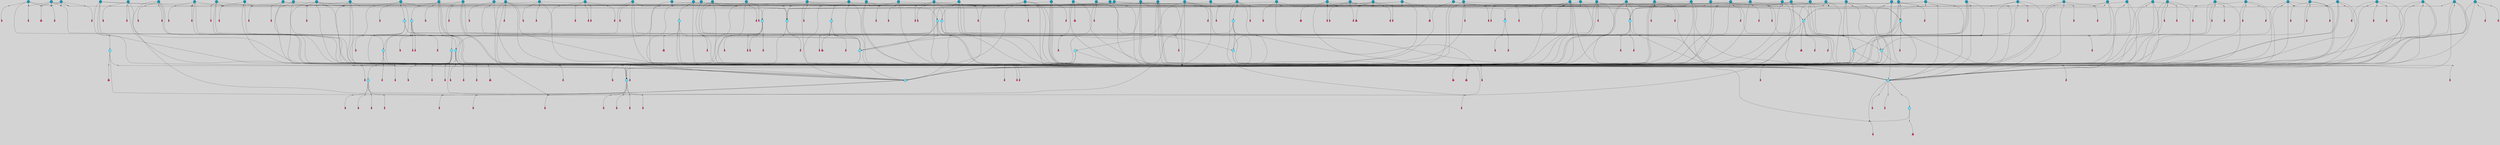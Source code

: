 // File exported with GEGELATI v1.3.1
// On the 2024-04-08 17:50:13
// With the File::TPGGraphDotExporter
digraph{
	graph[pad = "0.212, 0.055" bgcolor = lightgray]
	node[shape=circle style = filled label = ""]
		T3 [fillcolor="#66ddff"]
		T7 [fillcolor="#66ddff"]
		T9 [fillcolor="#66ddff"]
		T11 [fillcolor="#66ddff"]
		T24 [fillcolor="#66ddff"]
		T27 [fillcolor="#66ddff"]
		T90 [fillcolor="#66ddff"]
		T111 [fillcolor="#66ddff"]
		T129 [fillcolor="#66ddff"]
		T150 [fillcolor="#66ddff"]
		T159 [fillcolor="#66ddff"]
		T193 [fillcolor="#66ddff"]
		T211 [fillcolor="#66ddff"]
		T212 [fillcolor="#66ddff"]
		T215 [fillcolor="#66ddff"]
		T255 [fillcolor="#1199bb"]
		T321 [fillcolor="#66ddff"]
		T322 [fillcolor="#1199bb"]
		T422 [fillcolor="#1199bb"]
		T426 [fillcolor="#66ddff"]
		T116 [fillcolor="#1199bb"]
		T448 [fillcolor="#1199bb"]
		T479 [fillcolor="#1199bb"]
		T506 [fillcolor="#66ddff"]
		T522 [fillcolor="#66ddff"]
		T539 [fillcolor="#1199bb"]
		T547 [fillcolor="#1199bb"]
		T557 [fillcolor="#66ddff"]
		T570 [fillcolor="#1199bb"]
		T575 [fillcolor="#1199bb"]
		T583 [fillcolor="#66ddff"]
		T590 [fillcolor="#1199bb"]
		T593 [fillcolor="#66ddff"]
		T604 [fillcolor="#1199bb"]
		T606 [fillcolor="#1199bb"]
		T609 [fillcolor="#1199bb"]
		T614 [fillcolor="#1199bb"]
		T615 [fillcolor="#1199bb"]
		T620 [fillcolor="#1199bb"]
		T628 [fillcolor="#1199bb"]
		T638 [fillcolor="#66ddff"]
		T640 [fillcolor="#1199bb"]
		T658 [fillcolor="#66ddff"]
		T663 [fillcolor="#66ddff"]
		T664 [fillcolor="#1199bb"]
		T679 [fillcolor="#1199bb"]
		T690 [fillcolor="#1199bb"]
		T692 [fillcolor="#1199bb"]
		T693 [fillcolor="#1199bb"]
		T695 [fillcolor="#1199bb"]
		T696 [fillcolor="#1199bb"]
		T613 [fillcolor="#1199bb"]
		T699 [fillcolor="#1199bb"]
		T700 [fillcolor="#1199bb"]
		T703 [fillcolor="#1199bb"]
		T704 [fillcolor="#1199bb"]
		T706 [fillcolor="#1199bb"]
		T707 [fillcolor="#1199bb"]
		T708 [fillcolor="#1199bb"]
		T712 [fillcolor="#1199bb"]
		T723 [fillcolor="#1199bb"]
		T734 [fillcolor="#66ddff"]
		T739 [fillcolor="#1199bb"]
		T740 [fillcolor="#1199bb"]
		T741 [fillcolor="#1199bb"]
		T742 [fillcolor="#1199bb"]
		T743 [fillcolor="#1199bb"]
		T744 [fillcolor="#1199bb"]
		T745 [fillcolor="#1199bb"]
		T746 [fillcolor="#1199bb"]
		T725 [fillcolor="#1199bb"]
		T747 [fillcolor="#1199bb"]
		T748 [fillcolor="#1199bb"]
		T749 [fillcolor="#1199bb"]
		T750 [fillcolor="#1199bb"]
		T751 [fillcolor="#1199bb"]
		T752 [fillcolor="#1199bb"]
		T753 [fillcolor="#1199bb"]
		T754 [fillcolor="#66ddff"]
		T755 [fillcolor="#1199bb"]
		T761 [fillcolor="#1199bb"]
		T762 [fillcolor="#1199bb"]
		T770 [fillcolor="#1199bb"]
		T772 [fillcolor="#1199bb"]
		T776 [fillcolor="#1199bb"]
		T777 [fillcolor="#1199bb"]
		T778 [fillcolor="#1199bb"]
		T779 [fillcolor="#1199bb"]
		T783 [fillcolor="#1199bb"]
		T787 [fillcolor="#1199bb"]
		T533 [fillcolor="#1199bb"]
		T788 [fillcolor="#1199bb"]
		T789 [fillcolor="#1199bb"]
		T790 [fillcolor="#1199bb"]
		T791 [fillcolor="#1199bb"]
		T792 [fillcolor="#1199bb"]
		T793 [fillcolor="#1199bb"]
		T794 [fillcolor="#1199bb"]
		T795 [fillcolor="#1199bb"]
		T796 [fillcolor="#1199bb"]
		T797 [fillcolor="#1199bb"]
		T798 [fillcolor="#1199bb"]
		T799 [fillcolor="#1199bb"]
		T800 [fillcolor="#1199bb"]
		T801 [fillcolor="#1199bb"]
		T802 [fillcolor="#1199bb"]
		T803 [fillcolor="#1199bb"]
		T804 [fillcolor="#1199bb"]
		T805 [fillcolor="#1199bb"]
		T806 [fillcolor="#1199bb"]
		P10501 [fillcolor="#cccccc" shape=point] //6|
		I10501 [shape=box style=invis label="6|1&2|6#1|7&#92;n10|7&2|0#1|5&#92;n9|4&0|1#2|2&#92;n8|6&0|0#1|0&#92;n"]
		P10501 -> I10501[style=invis]
		A7700 [fillcolor="#ff3366" shape=box margin=0.03 width=0 height=0 label="3"]
		T3 -> P10501 -> A7700
		P10502 [fillcolor="#cccccc" shape=point] //3|
		I10502 [shape=box style=invis label="7|6&2|4#0|2&#92;n10|3&2|7#1|4&#92;n11|6&0|4#0|1&#92;n7|1&0|0#2|6&#92;n7|6&0|3#2|6&#92;n4|0&2|6#0|1&#92;n4|4&2|5#0|2&#92;n4|6&0|4#2|7&#92;n10|0&2|3#1|5&#92;n2|6&0|5#0|2&#92;n1|0&2|3#0|7&#92;n1|6&2|0#0|5&#92;n6|2&0|1#0|7&#92;n9|2&0|3#2|7&#92;n5|3&0|6#0|6&#92;n1|7&2|5#2|3&#92;n8|1&2|7#0|6&#92;n1|0&2|5#2|1&#92;n7|1&2|2#2|5&#92;n7|4&2|6#0|3&#92;n"]
		P10502 -> I10502[style=invis]
		A7701 [fillcolor="#ff3366" shape=box margin=0.03 width=0 height=0 label="4"]
		T3 -> P10502 -> A7701
		P10503 [fillcolor="#cccccc" shape=point] //-3|
		I10503 [shape=box style=invis label="1|6&2|7#0|7&#92;n10|2&0|7#1|3&#92;n9|6&2|7#2|2&#92;n5|3&0|7#0|7&#92;n1|6&2|3#0|0&#92;n2|3&2|3#2|2&#92;n5|1&2|6#0|6&#92;n"]
		P10503 -> I10503[style=invis]
		A7702 [fillcolor="#ff3366" shape=box margin=0.03 width=0 height=0 label="7"]
		T7 -> P10503 -> A7702
		P10504 [fillcolor="#cccccc" shape=point] //5|
		I10504 [shape=box style=invis label="0|5&2|3#0|1&#92;n0|6&2|1#2|4&#92;n6|2&2|6#0|7&#92;n7|4&0|3#0|1&#92;n5|4&0|7#1|6&#92;n9|1&0|5#2|2&#92;n6|3&2|3#1|7&#92;n11|7&2|4#1|6&#92;n2|5&0|1#0|0&#92;n4|7&0|0#0|2&#92;n6|2&0|6#0|0&#92;n2|1&2|6#2|4&#92;n10|0&2|0#1|0&#92;n6|6&2|4#0|6&#92;n"]
		P10504 -> I10504[style=invis]
		A7703 [fillcolor="#ff3366" shape=box margin=0.03 width=0 height=0 label="8"]
		T7 -> P10504 -> A7703
		P10505 [fillcolor="#cccccc" shape=point] //-6|
		I10505 [shape=box style=invis label="11|1&0|7#2|0&#92;n10|4&0|1#1|0&#92;n4|3&2|4#2|1&#92;n0|5&2|0#0|0&#92;n6|1&0|0#0|3&#92;n8|2&2|0#0|4&#92;n11|4&2|0#1|6&#92;n7|0&2|6#2|3&#92;n5|3&2|6#2|0&#92;n2|0&2|0#0|4&#92;n"]
		P10505 -> I10505[style=invis]
		A7704 [fillcolor="#ff3366" shape=box margin=0.03 width=0 height=0 label="9"]
		T9 -> P10505 -> A7704
		P10506 [fillcolor="#cccccc" shape=point] //2|
		I10506 [shape=box style=invis label="6|3&2|7#1|4&#92;n8|6&0|0#2|5&#92;n2|1&0|2#0|3&#92;n8|7&0|6#0|4&#92;n2|1&2|0#0|1&#92;n0|0&2|2#2|3&#92;n6|6&0|7#2|1&#92;n6|1&0|7#2|6&#92;n5|4&2|7#0|4&#92;n0|3&0|4#2|0&#92;n11|0&2|0#2|5&#92;n4|5&2|5#2|4&#92;n5|7&0|6#0|4&#92;n9|7&2|5#0|3&#92;n5|4&2|1#0|3&#92;n5|3&0|1#1|7&#92;n0|4&0|3#2|5&#92;n"]
		P10506 -> I10506[style=invis]
		A7705 [fillcolor="#ff3366" shape=box margin=0.03 width=0 height=0 label="10"]
		T9 -> P10506 -> A7705
		P10507 [fillcolor="#cccccc" shape=point] //6|
		I10507 [shape=box style=invis label="3|0&2|7#2|2&#92;n3|2&0|4#2|5&#92;n5|1&0|2#1|0&#92;n8|7&0|1#2|0&#92;n8|5&0|3#0|6&#92;n0|2&0|2#2|3&#92;n1|5&2|5#0|5&#92;n5|6&0|6#0|7&#92;n6|7&0|0#2|6&#92;n1|2&2|3#0|0&#92;n7|7&2|3#0|4&#92;n0|7&2|7#0|6&#92;n1|0&2|2#2|7&#92;n4|4&0|1#0|0&#92;n"]
		P10507 -> I10507[style=invis]
		A7706 [fillcolor="#ff3366" shape=box margin=0.03 width=0 height=0 label="11"]
		T11 -> P10507 -> A7706
		P10508 [fillcolor="#cccccc" shape=point] //-4|
		I10508 [shape=box style=invis label="4|1&0|4#2|6&#92;n1|2&2|2#2|0&#92;n1|2&2|0#0|6&#92;n8|4&2|3#2|5&#92;n5|5&2|1#1|0&#92;n"]
		P10508 -> I10508[style=invis]
		A7707 [fillcolor="#ff3366" shape=box margin=0.03 width=0 height=0 label="12"]
		T11 -> P10508 -> A7707
		P10509 [fillcolor="#cccccc" shape=point] //1|
		I10509 [shape=box style=invis label="5|1&0|6#2|7&#92;n2|4&0|4#2|2&#92;n0|6&0|5#0|4&#92;n10|6&2|5#1|6&#92;n9|3&0|1#1|7&#92;n10|3&2|2#1|0&#92;n5|0&0|0#2|1&#92;n11|3&2|3#1|5&#92;n10|3&0|1#1|0&#92;n2|4&0|1#0|1&#92;n0|2&0|3#2|4&#92;n9|2&2|1#2|5&#92;n11|7&2|6#2|6&#92;n"]
		P10509 -> I10509[style=invis]
		T24 -> P10509 -> T7
		P10510 [fillcolor="#cccccc" shape=point] //5|
		I10510 [shape=box style=invis label="3|0&2|0#0|1&#92;n3|0&0|7#0|1&#92;n5|3&0|2#2|6&#92;n4|4&2|4#2|6&#92;n11|2&0|7#1|6&#92;n2|7&2|2#2|5&#92;n9|3&2|6#2|7&#92;n7|7&0|0#0|4&#92;n6|1&2|4#2|3&#92;n5|4&2|0#1|6&#92;n1|3&0|7#0|4&#92;n"]
		P10510 -> I10510[style=invis]
		A7708 [fillcolor="#ff3366" shape=box margin=0.03 width=0 height=0 label="7"]
		T24 -> P10510 -> A7708
		P10511 [fillcolor="#cccccc" shape=point] //-2|
		I10511 [shape=box style=invis label="4|1&0|4#0|3&#92;n4|2&0|5#2|0&#92;n5|5&2|6#0|5&#92;n1|4&0|1#0|2&#92;n6|3&2|7#1|5&#92;n0|4&2|0#0|3&#92;n8|5&2|5#1|2&#92;n10|7&2|7#1|1&#92;n3|4&0|0#2|1&#92;n3|6&2|5#2|5&#92;n8|3&0|1#0|7&#92;n10|0&2|7#1|3&#92;n4|1&2|4#0|1&#92;n9|3&2|0#0|4&#92;n3|6&2|0#0|4&#92;n1|2&0|6#2|1&#92;n4|0&2|1#2|2&#92;n"]
		P10511 -> I10511[style=invis]
		A7709 [fillcolor="#ff3366" shape=box margin=0.03 width=0 height=0 label="14"]
		T24 -> P10511 -> A7709
		P10512 [fillcolor="#cccccc" shape=point] //2|
		I10512 [shape=box style=invis label="9|1&2|3#0|1&#92;n5|2&2|0#2|4&#92;n3|6&2|5#2|7&#92;n7|0&2|5#0|4&#92;n1|2&0|3#0|5&#92;n7|3&2|7#0|0&#92;n"]
		P10512 -> I10512[style=invis]
		A7710 [fillcolor="#ff3366" shape=box margin=0.03 width=0 height=0 label="2"]
		T27 -> P10512 -> A7710
		P10513 [fillcolor="#cccccc" shape=point] //-6|
		I10513 [shape=box style=invis label="7|5&0|4#0|4&#92;n11|0&2|5#2|1&#92;n"]
		P10513 -> I10513[style=invis]
		A7711 [fillcolor="#ff3366" shape=box margin=0.03 width=0 height=0 label="3"]
		T27 -> P10513 -> A7711
		T27 -> P10502
		P10514 [fillcolor="#cccccc" shape=point] //0|
		I10514 [shape=box style=invis label="2|5&0|1#0|6&#92;n6|1&2|2#2|7&#92;n8|0&0|3#1|4&#92;n4|3&2|5#2|4&#92;n8|1&2|4#0|0&#92;n6|6&0|1#2|6&#92;n11|7&2|4#2|5&#92;n6|2&2|4#0|2&#92;n8|5&2|4#2|4&#92;n2|1&2|1#2|2&#92;n2|7&2|5#2|6&#92;n9|7&0|5#0|4&#92;n1|2&0|5#2|6&#92;n4|2&2|3#2|7&#92;n3|3&2|1#0|2&#92;n"]
		P10514 -> I10514[style=invis]
		A7712 [fillcolor="#ff3366" shape=box margin=0.03 width=0 height=0 label="5"]
		T27 -> P10514 -> A7712
		P10515 [fillcolor="#cccccc" shape=point] //0|
		I10515 [shape=box style=invis label="4|0&0|3#2|7&#92;n10|2&0|3#1|7&#92;n3|5&0|2#0|3&#92;n4|5&0|0#2|1&#92;n10|7&2|0#1|2&#92;n5|3&2|3#1|6&#92;n9|5&2|0#0|4&#92;n5|4&2|7#0|2&#92;n10|3&2|7#1|4&#92;n7|2&0|1#2|6&#92;n8|6&0|5#0|5&#92;n8|7&2|3#0|5&#92;n2|6&2|4#0|0&#92;n"]
		P10515 -> I10515[style=invis]
		A7713 [fillcolor="#ff3366" shape=box margin=0.03 width=0 height=0 label="5"]
		T27 -> P10515 -> A7713
		P10516 [fillcolor="#cccccc" shape=point] //-2|
		I10516 [shape=box style=invis label="8|4&2|1#2|5&#92;n4|1&0|7#2|1&#92;n5|7&2|3#2|2&#92;n10|4&2|5#1|7&#92;n10|0&2|6#1|3&#92;n4|5&2|7#0|6&#92;n9|5&2|4#0|4&#92;n2|4&0|5#0|7&#92;n11|1&2|4#2|6&#92;n5|6&0|7#1|2&#92;n2|7&2|7#2|6&#92;n5|2&0|5#1|5&#92;n3|0&0|6#0|2&#92;n4|0&0|4#2|4&#92;n4|4&2|6#0|7&#92;n10|6&2|0#1|4&#92;n9|7&0|3#1|4&#92;n1|4&2|6#0|3&#92;n11|5&2|6#0|3&#92;n0|3&0|5#0|1&#92;n"]
		P10516 -> I10516[style=invis]
		A7714 [fillcolor="#ff3366" shape=box margin=0.03 width=0 height=0 label="13"]
		T90 -> P10516 -> A7714
		P10517 [fillcolor="#cccccc" shape=point] //4|
		I10517 [shape=box style=invis label="7|1&2|6#1|3&#92;n10|1&0|3#1|6&#92;n8|5&2|3#2|1&#92;n11|5&0|0#2|6&#92;n4|1&0|6#0|0&#92;n11|1&0|2#0|3&#92;n2|0&2|1#0|7&#92;n"]
		P10517 -> I10517[style=invis]
		A7715 [fillcolor="#ff3366" shape=box margin=0.03 width=0 height=0 label="2"]
		T90 -> P10517 -> A7715
		P10518 [fillcolor="#cccccc" shape=point] //7|
		I10518 [shape=box style=invis label="10|3&0|1#1|4&#92;n4|6&0|0#0|2&#92;n4|5&0|6#0|0&#92;n4|3&0|6#2|1&#92;n7|0&0|3#1|2&#92;n4|7&0|6#0|5&#92;n7|6&0|7#0|6&#92;n6|6&0|0#0|3&#92;n11|1&0|4#2|5&#92;n10|2&0|3#1|2&#92;n"]
		P10518 -> I10518[style=invis]
		A7716 [fillcolor="#ff3366" shape=box margin=0.03 width=0 height=0 label="4"]
		T90 -> P10518 -> A7716
		P10519 [fillcolor="#cccccc" shape=point] //-3|
		I10519 [shape=box style=invis label="8|1&2|3#0|5&#92;n0|6&0|5#0|5&#92;n3|7&2|1#0|6&#92;n3|5&0|1#0|0&#92;n9|5&2|0#0|4&#92;n3|5&0|2#0|3&#92;n10|6&2|4#1|0&#92;n9|4&2|7#2|6&#92;n1|7&2|5#2|2&#92;n"]
		P10519 -> I10519[style=invis]
		A7717 [fillcolor="#ff3366" shape=box margin=0.03 width=0 height=0 label="5"]
		T90 -> P10519 -> A7717
		P10520 [fillcolor="#cccccc" shape=point] //-7|
		I10520 [shape=box style=invis label="3|0&2|0#0|1&#92;n1|1&0|2#0|4&#92;n11|2&0|7#1|6&#92;n9|7&0|0#0|4&#92;n3|0&0|7#0|1&#92;n9|3&2|6#2|7&#92;n5|3&0|2#2|6&#92;n6|1&2|4#2|3&#92;n5|4&2|0#1|6&#92;n1|3&0|7#0|7&#92;n"]
		P10520 -> I10520[style=invis]
		A7718 [fillcolor="#ff3366" shape=box margin=0.03 width=0 height=0 label="7"]
		T90 -> P10520 -> A7718
		P10521 [fillcolor="#cccccc" shape=point] //-5|
		I10521 [shape=box style=invis label="0|0&2|3#0|2&#92;n10|5&0|6#1|3&#92;n7|3&0|6#2|3&#92;n3|4&0|6#0|6&#92;n10|5&0|2#1|1&#92;n5|0&0|1#0|3&#92;n6|6&2|5#1|5&#92;n7|4&0|2#1|7&#92;n5|7&0|1#2|5&#92;n1|5&0|0#0|3&#92;n7|5&2|1#2|6&#92;n9|0&0|2#0|0&#92;n4|0&2|4#0|0&#92;n4|6&0|0#2|3&#92;n3|1&0|6#2|5&#92;n7|7&2|1#2|3&#92;n9|4&2|2#0|6&#92;n"]
		P10521 -> I10521[style=invis]
		T111 -> P10521 -> T9
		P10522 [fillcolor="#cccccc" shape=point] //7|
		I10522 [shape=box style=invis label="7|4&2|1#2|0&#92;n4|1&2|4#2|3&#92;n5|0&2|0#2|2&#92;n6|1&2|4#2|6&#92;n"]
		P10522 -> I10522[style=invis]
		A7719 [fillcolor="#ff3366" shape=box margin=0.03 width=0 height=0 label="9"]
		T111 -> P10522 -> A7719
		P10523 [fillcolor="#cccccc" shape=point] //2|
		I10523 [shape=box style=invis label="3|0&2|0#0|1&#92;n11|2&0|7#1|6&#92;n8|7&2|4#0|5&#92;n5|3&0|2#2|6&#92;n4|4&2|4#2|6&#92;n3|0&0|7#0|1&#92;n2|7&2|2#2|5&#92;n9|3&2|6#2|7&#92;n7|7&0|0#0|4&#92;n6|1&2|4#1|3&#92;n5|4&2|0#1|6&#92;n1|3&0|7#0|4&#92;n"]
		P10523 -> I10523[style=invis]
		A7720 [fillcolor="#ff3366" shape=box margin=0.03 width=0 height=0 label="7"]
		T111 -> P10523 -> A7720
		T111 -> P10505
		P10524 [fillcolor="#cccccc" shape=point] //8|
		I10524 [shape=box style=invis label="9|0&0|1#2|0&#92;n10|1&2|5#1|4&#92;n8|2&2|6#0|4&#92;n2|4&2|5#2|3&#92;n4|2&2|2#0|2&#92;n7|5&0|2#0|0&#92;n8|2&2|1#1|3&#92;n8|7&0|7#2|1&#92;n1|1&0|0#0|7&#92;n5|6&2|5#1|0&#92;n6|6&2|5#0|0&#92;n11|4&0|3#2|6&#92;n4|2&2|4#0|7&#92;n5|6&0|1#2|0&#92;n11|3&0|2#0|7&#92;n"]
		P10524 -> I10524[style=invis]
		A7721 [fillcolor="#ff3366" shape=box margin=0.03 width=0 height=0 label="6"]
		T129 -> P10524 -> A7721
		T129 -> P10510
		P10525 [fillcolor="#cccccc" shape=point] //10|
		I10525 [shape=box style=invis label="4|5&2|7#2|1&#92;n1|7&2|3#0|6&#92;n3|5&2|2#0|3&#92;n10|3&0|7#1|4&#92;n7|1&0|4#2|6&#92;n10|2&0|3#1|7&#92;n9|5&2|0#0|4&#92;n4|0&0|3#2|7&#92;n11|4&2|6#1|2&#92;n5|4&2|7#0|2&#92;n2|6&2|4#0|0&#92;n6|5&0|7#2|1&#92;n5|3&2|3#1|6&#92;n10|7&2|0#1|2&#92;n"]
		P10525 -> I10525[style=invis]
		A7722 [fillcolor="#ff3366" shape=box margin=0.03 width=0 height=0 label="5"]
		T129 -> P10525 -> A7722
		P10526 [fillcolor="#cccccc" shape=point] //5|
		I10526 [shape=box style=invis label="9|4&2|3#1|3&#92;n0|4&2|4#0|5&#92;n6|1&2|6#2|5&#92;n4|0&0|5#2|0&#92;n"]
		P10526 -> I10526[style=invis]
		A7723 [fillcolor="#ff3366" shape=box margin=0.03 width=0 height=0 label="7"]
		T129 -> P10526 -> A7723
		P10527 [fillcolor="#cccccc" shape=point] //6|
		I10527 [shape=box style=invis label="9|4&2|7#0|6&#92;n8|4&0|1#1|0&#92;n1|3&0|0#2|1&#92;n2|4&0|6#2|2&#92;n5|1&2|5#0|7&#92;n3|0&0|3#2|6&#92;n2|2&2|6#0|2&#92;n8|4&0|4#2|2&#92;n5|1&2|4#0|3&#92;n9|4&0|6#0|6&#92;n5|0&2|2#1|5&#92;n11|7&0|0#1|1&#92;n0|4&0|3#0|3&#92;n7|7&2|4#2|5&#92;n1|5&0|1#2|1&#92;n"]
		P10527 -> I10527[style=invis]
		A7724 [fillcolor="#ff3366" shape=box margin=0.03 width=0 height=0 label="1"]
		T129 -> P10527 -> A7724
		P10528 [fillcolor="#cccccc" shape=point] //-3|
		I10528 [shape=box style=invis label="2|6&0|0#0|7&#92;n9|6&2|0#0|6&#92;n3|0&0|5#0|1&#92;n5|5&0|4#0|3&#92;n6|1&2|4#2|3&#92;n2|7&2|2#2|5&#92;n5|3&0|2#2|6&#92;n7|7&0|0#0|4&#92;n5|4&2|0#1|6&#92;n9|3&2|6#2|7&#92;n1|3&0|7#0|4&#92;n"]
		P10528 -> I10528[style=invis]
		A7725 [fillcolor="#ff3366" shape=box margin=0.03 width=0 height=0 label="7"]
		T150 -> P10528 -> A7725
		P10529 [fillcolor="#cccccc" shape=point] //4|
		I10529 [shape=box style=invis label="6|0&0|7#1|0&#92;n8|6&2|6#2|7&#92;n"]
		P10529 -> I10529[style=invis]
		A7726 [fillcolor="#ff3366" shape=box margin=0.03 width=0 height=0 label="3"]
		T150 -> P10529 -> A7726
		P10530 [fillcolor="#cccccc" shape=point] //0|
		I10530 [shape=box style=invis label="2|5&0|1#0|6&#92;n6|1&2|2#2|7&#92;n8|0&0|3#1|4&#92;n11|7&2|4#2|5&#92;n8|1&2|4#0|0&#92;n6|6&0|1#2|6&#92;n7|0&2|4#1|0&#92;n4|1&2|5#2|4&#92;n6|2&2|4#0|2&#92;n8|5&2|4#2|4&#92;n2|1&2|1#2|2&#92;n2|7&2|5#2|6&#92;n9|7&0|5#0|4&#92;n1|2&0|5#2|6&#92;n4|2&2|3#2|7&#92;n3|3&2|1#0|2&#92;n"]
		P10530 -> I10530[style=invis]
		A7727 [fillcolor="#ff3366" shape=box margin=0.03 width=0 height=0 label="5"]
		T150 -> P10530 -> A7727
		P10531 [fillcolor="#cccccc" shape=point] //-8|
		I10531 [shape=box style=invis label="7|5&0|4#2|4&#92;n"]
		P10531 -> I10531[style=invis]
		A7728 [fillcolor="#ff3366" shape=box margin=0.03 width=0 height=0 label="3"]
		T150 -> P10531 -> A7728
		P10532 [fillcolor="#cccccc" shape=point] //7|
		I10532 [shape=box style=invis label="1|6&2|7#0|7&#92;n9|6&2|7#2|2&#92;n10|2&0|7#1|0&#92;n1|6&2|3#0|0&#92;n5|0&2|2#1|1&#92;n2|3&2|3#2|2&#92;n5|1&2|6#0|6&#92;n"]
		P10532 -> I10532[style=invis]
		T150 -> P10532 -> T90
		P10533 [fillcolor="#cccccc" shape=point] //7|
		I10533 [shape=box style=invis label="7|0&2|1#2|0&#92;n9|7&2|1#1|7&#92;n8|2&0|1#1|0&#92;n6|6&0|2#1|1&#92;n2|2&0|5#0|0&#92;n5|7&0|0#2|1&#92;n5|1&2|5#1|5&#92;n4|7&2|4#2|3&#92;n10|5&2|2#1|5&#92;n1|3&2|2#2|0&#92;n10|2&2|6#1|5&#92;n"]
		P10533 -> I10533[style=invis]
		A7729 [fillcolor="#ff3366" shape=box margin=0.03 width=0 height=0 label="1"]
		T159 -> P10533 -> A7729
		P10534 [fillcolor="#cccccc" shape=point] //7|
		I10534 [shape=box style=invis label="7|4&2|7#0|4&#92;n4|6&0|1#2|5&#92;n2|1&2|3#0|0&#92;n4|3&2|0#0|1&#92;n0|0&2|7#2|7&#92;n7|7&0|5#2|3&#92;n5|0&2|1#2|2&#92;n10|0&0|4#1|2&#92;n4|4&0|7#0|0&#92;n6|7&0|2#0|1&#92;n1|4&2|5#0|4&#92;n"]
		P10534 -> I10534[style=invis]
		A7730 [fillcolor="#ff3366" shape=box margin=0.03 width=0 height=0 label="0"]
		T159 -> P10534 -> A7730
		P10535 [fillcolor="#cccccc" shape=point] //5|
		I10535 [shape=box style=invis label="0|5&2|3#0|1&#92;n0|6&2|1#2|4&#92;n6|2&2|6#0|7&#92;n9|0&2|7#1|1&#92;n7|4&0|3#0|1&#92;n11|7&2|4#1|6&#92;n9|1&0|5#2|2&#92;n5|4&0|7#1|6&#92;n2|5&0|1#0|0&#92;n4|7&0|0#0|2&#92;n6|2&0|6#0|0&#92;n2|1&2|6#2|4&#92;n10|0&0|0#1|0&#92;n6|6&2|4#0|6&#92;n"]
		P10535 -> I10535[style=invis]
		T159 -> P10535 -> T129
		P10536 [fillcolor="#cccccc" shape=point] //-2|
		I10536 [shape=box style=invis label="1|0&0|3#0|3&#92;n2|7&0|4#0|4&#92;n11|6&2|1#1|4&#92;n6|1&2|5#0|0&#92;n2|0&2|0#0|6&#92;n1|3&2|1#0|4&#92;n"]
		P10536 -> I10536[style=invis]
		A7731 [fillcolor="#ff3366" shape=box margin=0.03 width=0 height=0 label="2"]
		T193 -> P10536 -> A7731
		P10537 [fillcolor="#cccccc" shape=point] //3|
		I10537 [shape=box style=invis label="5|4&2|7#0|4&#92;n0|4&0|3#2|5&#92;n8|6&0|0#2|5&#92;n2|1&0|2#0|3&#92;n9|7&0|6#0|4&#92;n0|0&2|2#2|3&#92;n6|6&0|7#2|1&#92;n6|1&0|7#2|6&#92;n0|3&0|4#2|0&#92;n11|0&2|0#2|5&#92;n4|5&2|5#2|4&#92;n5|3&0|1#1|7&#92;n9|7&2|2#0|3&#92;n5|4&2|1#0|3&#92;n5|0&0|6#0|4&#92;n0|0&0|1#2|0&#92;n"]
		P10537 -> I10537[style=invis]
		A7732 [fillcolor="#ff3366" shape=box margin=0.03 width=0 height=0 label="10"]
		T193 -> P10537 -> A7732
		P10538 [fillcolor="#cccccc" shape=point] //-1|
		I10538 [shape=box style=invis label="1|7&2|1#0|6&#92;n8|1&2|3#0|5&#92;n10|6&2|7#1|0&#92;n1|7&2|5#0|2&#92;n0|3&0|3#2|2&#92;n3|5&0|1#0|0&#92;n3|5&0|2#0|3&#92;n1|5&2|0#0|4&#92;n5|7&2|2#2|5&#92;n4|0&2|3#0|3&#92;n"]
		P10538 -> I10538[style=invis]
		T193 -> P10538 -> T3
		P10539 [fillcolor="#cccccc" shape=point] //10|
		I10539 [shape=box style=invis label="6|1&2|4#2|3&#92;n3|0&0|7#0|1&#92;n5|3&0|2#2|6&#92;n4|4&0|4#2|6&#92;n5|4&2|0#1|6&#92;n10|5&0|6#1|5&#92;n2|5&2|1#2|2&#92;n1|3&0|7#0|4&#92;n3|0&2|0#0|1&#92;n11|2&0|5#1|6&#92;n9|3&2|6#2|7&#92;n7|7&0|0#0|4&#92;n"]
		P10539 -> I10539[style=invis]
		A7733 [fillcolor="#ff3366" shape=box margin=0.03 width=0 height=0 label="7"]
		T193 -> P10539 -> A7733
		P10540 [fillcolor="#cccccc" shape=point] //5|
		I10540 [shape=box style=invis label="3|0&2|0#0|1&#92;n3|0&0|7#0|1&#92;n5|3&0|2#2|6&#92;n4|4&2|4#2|6&#92;n11|2&0|7#1|6&#92;n2|7&2|2#2|5&#92;n9|3&2|6#2|7&#92;n7|7&0|0#0|4&#92;n6|1&2|4#2|3&#92;n5|4&2|0#1|6&#92;n1|3&0|7#0|4&#92;n"]
		P10540 -> I10540[style=invis]
		A7734 [fillcolor="#ff3366" shape=box margin=0.03 width=0 height=0 label="7"]
		T211 -> P10540 -> A7734
		P10541 [fillcolor="#cccccc" shape=point] //10|
		I10541 [shape=box style=invis label="4|5&2|7#2|1&#92;n1|7&2|3#0|6&#92;n3|5&2|2#0|3&#92;n10|3&0|7#1|4&#92;n7|1&0|4#2|6&#92;n10|2&0|3#1|7&#92;n9|5&2|0#0|4&#92;n4|0&0|3#2|7&#92;n11|4&2|6#1|2&#92;n5|4&2|7#0|2&#92;n2|6&2|4#0|0&#92;n6|5&0|7#2|1&#92;n5|3&2|3#1|6&#92;n10|7&2|0#1|2&#92;n"]
		P10541 -> I10541[style=invis]
		A7735 [fillcolor="#ff3366" shape=box margin=0.03 width=0 height=0 label="5"]
		T211 -> P10541 -> A7735
		P10542 [fillcolor="#cccccc" shape=point] //8|
		I10542 [shape=box style=invis label="9|0&0|1#2|0&#92;n10|1&2|5#1|4&#92;n8|2&2|6#0|4&#92;n2|4&2|5#2|3&#92;n4|2&2|2#0|2&#92;n7|5&0|2#0|0&#92;n8|2&2|1#1|3&#92;n8|7&0|7#2|1&#92;n1|1&0|0#0|7&#92;n5|6&2|5#1|0&#92;n6|6&2|5#0|0&#92;n11|4&0|3#2|6&#92;n4|2&2|4#0|7&#92;n5|6&0|1#2|0&#92;n11|3&0|2#0|7&#92;n"]
		P10542 -> I10542[style=invis]
		A7736 [fillcolor="#ff3366" shape=box margin=0.03 width=0 height=0 label="6"]
		T211 -> P10542 -> A7736
		P10543 [fillcolor="#cccccc" shape=point] //5|
		I10543 [shape=box style=invis label="0|5&2|3#0|1&#92;n0|6&2|1#2|4&#92;n6|2&2|6#0|7&#92;n9|0&2|7#1|1&#92;n7|4&0|3#0|1&#92;n11|7&2|4#1|6&#92;n9|1&0|5#2|2&#92;n5|4&0|7#1|6&#92;n2|5&0|1#0|0&#92;n4|7&0|0#0|2&#92;n6|2&0|6#0|0&#92;n2|1&2|6#2|4&#92;n10|0&0|0#1|0&#92;n6|6&2|4#0|6&#92;n"]
		P10543 -> I10543[style=invis]
		T212 -> P10543 -> T211
		P10544 [fillcolor="#cccccc" shape=point] //6|
		I10544 [shape=box style=invis label="9|4&2|7#0|6&#92;n8|4&0|1#1|0&#92;n1|3&0|0#2|1&#92;n2|4&0|6#2|2&#92;n5|1&2|5#0|7&#92;n3|0&0|3#2|6&#92;n2|2&2|6#0|2&#92;n8|4&0|4#2|2&#92;n5|1&2|4#0|3&#92;n9|4&0|6#0|6&#92;n5|0&2|2#1|5&#92;n11|7&0|0#1|1&#92;n0|4&0|3#0|3&#92;n7|7&2|4#2|5&#92;n1|5&0|1#2|1&#92;n"]
		P10544 -> I10544[style=invis]
		A7737 [fillcolor="#ff3366" shape=box margin=0.03 width=0 height=0 label="1"]
		T211 -> P10544 -> A7737
		P10545 [fillcolor="#cccccc" shape=point] //7|
		I10545 [shape=box style=invis label="7|4&2|7#0|4&#92;n4|6&0|1#2|5&#92;n2|1&2|3#0|0&#92;n4|3&2|0#0|1&#92;n0|0&2|7#2|7&#92;n7|7&0|5#2|3&#92;n5|0&2|1#2|2&#92;n10|0&0|4#1|2&#92;n4|4&0|7#0|0&#92;n6|7&0|2#0|1&#92;n1|4&2|5#0|4&#92;n"]
		P10545 -> I10545[style=invis]
		A7738 [fillcolor="#ff3366" shape=box margin=0.03 width=0 height=0 label="0"]
		T212 -> P10545 -> A7738
		P10546 [fillcolor="#cccccc" shape=point] //5|
		I10546 [shape=box style=invis label="9|4&2|3#1|3&#92;n0|4&2|4#0|5&#92;n6|1&2|6#2|5&#92;n4|0&0|5#2|0&#92;n"]
		P10546 -> I10546[style=invis]
		A7739 [fillcolor="#ff3366" shape=box margin=0.03 width=0 height=0 label="7"]
		T211 -> P10546 -> A7739
		P10547 [fillcolor="#cccccc" shape=point] //7|
		I10547 [shape=box style=invis label="7|0&2|1#2|0&#92;n9|7&2|1#1|7&#92;n8|2&0|1#1|0&#92;n6|6&0|2#1|1&#92;n2|2&0|5#0|0&#92;n5|7&0|0#2|1&#92;n5|1&2|5#1|5&#92;n4|7&2|4#2|3&#92;n10|5&2|2#1|5&#92;n1|3&2|2#2|0&#92;n10|2&2|6#1|5&#92;n"]
		P10547 -> I10547[style=invis]
		A7740 [fillcolor="#ff3366" shape=box margin=0.03 width=0 height=0 label="1"]
		T212 -> P10547 -> A7740
		P10548 [fillcolor="#cccccc" shape=point] //-1|
		I10548 [shape=box style=invis label="11|7&2|0#1|7&#92;n1|5&2|4#2|4&#92;n4|3&0|1#0|5&#92;n1|6&0|0#0|4&#92;n8|6&2|4#0|0&#92;n4|0&0|0#0|5&#92;n10|4&2|0#1|0&#92;n9|6&2|5#1|3&#92;n0|7&2|1#0|5&#92;n0|6&2|3#2|0&#92;n4|4&0|5#0|1&#92;n"]
		P10548 -> I10548[style=invis]
		A7741 [fillcolor="#ff3366" shape=box margin=0.03 width=0 height=0 label="12"]
		T215 -> P10548 -> A7741
		P10549 [fillcolor="#cccccc" shape=point] //1|
		I10549 [shape=box style=invis label="9|3&0|0#1|1&#92;n4|6&0|5#0|7&#92;n3|6&0|0#2|0&#92;n6|2&2|5#1|4&#92;n8|7&0|7#0|0&#92;n5|0&2|6#0|6&#92;n"]
		P10549 -> I10549[style=invis]
		A7742 [fillcolor="#ff3366" shape=box margin=0.03 width=0 height=0 label="5"]
		T215 -> P10549 -> A7742
		P10550 [fillcolor="#cccccc" shape=point] //5|
		I10550 [shape=box style=invis label="4|4&0|6#2|1&#92;n7|6&0|1#1|4&#92;n6|2&0|7#1|3&#92;n9|1&2|6#0|7&#92;n1|6&2|3#0|0&#92;n2|3&2|3#2|2&#92;n1|0&2|7#2|7&#92;n10|3&0|7#1|7&#92;n"]
		P10550 -> I10550[style=invis]
		A7743 [fillcolor="#ff3366" shape=box margin=0.03 width=0 height=0 label="7"]
		T215 -> P10550 -> A7743
		T255 -> P10538
		P10551 [fillcolor="#cccccc" shape=point] //-9|
		I10551 [shape=box style=invis label="7|1&0|0#2|6&#92;n1|6&0|4#2|7&#92;n7|6&2|4#0|2&#92;n10|7&2|1#1|3&#92;n7|6&0|3#2|6&#92;n4|0&2|2#2|1&#92;n1|0&0|5#2|3&#92;n6|1&2|6#1|1&#92;n7|4&2|6#1|0&#92;n9|5&0|1#0|2&#92;n9|2&0|3#0|7&#92;n6|0&2|7#0|6&#92;n10|5&2|3#1|5&#92;n10|0&2|7#1|4&#92;n1|0&2|3#0|7&#92;n5|2&0|6#0|6&#92;n2|6&0|1#0|2&#92;n7|4&2|5#0|3&#92;n3|6&2|4#0|5&#92;n1|6&2|0#0|5&#92;n"]
		P10551 -> I10551[style=invis]
		A7744 [fillcolor="#ff3366" shape=box margin=0.03 width=0 height=0 label="4"]
		T255 -> P10551 -> A7744
		P10552 [fillcolor="#cccccc" shape=point] //7|
		I10552 [shape=box style=invis label="9|6&2|6#1|3&#92;n9|7&2|0#1|7&#92;n3|0&2|0#0|0&#92;n1|6&0|0#0|4&#92;n7|4&0|3#0|1&#92;n"]
		P10552 -> I10552[style=invis]
		A7745 [fillcolor="#ff3366" shape=box margin=0.03 width=0 height=0 label="12"]
		T255 -> P10552 -> A7745
		P10553 [fillcolor="#cccccc" shape=point] //-9|
		I10553 [shape=box style=invis label="11|5&0|0#2|6&#92;n8|5&2|3#2|1&#92;n7|1&0|6#1|3&#92;n11|4&0|2#0|1&#92;n9|0&2|7#1|6&#92;n10|1&0|3#1|6&#92;n0|3&0|4#2|5&#92;n5|7&2|3#1|6&#92;n2|0&2|1#0|7&#92;n"]
		P10553 -> I10553[style=invis]
		A7746 [fillcolor="#ff3366" shape=box margin=0.03 width=0 height=0 label="2"]
		T255 -> P10553 -> A7746
		P10554 [fillcolor="#cccccc" shape=point] //-7|
		I10554 [shape=box style=invis label="9|1&2|7#2|1&#92;n7|0&2|0#2|7&#92;n2|3&2|3#2|2&#92;n8|5&2|1#0|3&#92;n5|5&0|7#0|1&#92;n1|6&2|7#0|7&#92;n10|2&0|7#1|3&#92;n6|4&2|2#2|4&#92;n0|6&2|5#0|2&#92;n"]
		P10554 -> I10554[style=invis]
		A7747 [fillcolor="#ff3366" shape=box margin=0.03 width=0 height=0 label="7"]
		T255 -> P10554 -> A7747
		P10555 [fillcolor="#cccccc" shape=point] //-7|
		I10555 [shape=box style=invis label="9|1&2|7#2|1&#92;n7|0&2|0#2|7&#92;n2|3&2|3#2|2&#92;n8|5&2|1#0|3&#92;n5|5&0|7#0|1&#92;n1|6&2|7#0|7&#92;n10|2&0|7#1|3&#92;n6|4&2|2#2|4&#92;n0|6&2|5#0|2&#92;n"]
		P10555 -> I10555[style=invis]
		A7748 [fillcolor="#ff3366" shape=box margin=0.03 width=0 height=0 label="7"]
		T322 -> P10555 -> A7748
		P10556 [fillcolor="#cccccc" shape=point] //-9|
		I10556 [shape=box style=invis label="11|5&0|0#2|6&#92;n8|5&2|3#2|1&#92;n7|1&0|6#1|3&#92;n11|4&0|2#0|1&#92;n9|0&2|7#1|6&#92;n10|1&0|3#1|6&#92;n0|3&0|4#2|5&#92;n5|7&2|3#1|6&#92;n2|0&2|1#0|7&#92;n"]
		P10556 -> I10556[style=invis]
		A7749 [fillcolor="#ff3366" shape=box margin=0.03 width=0 height=0 label="2"]
		T322 -> P10556 -> A7749
		P10557 [fillcolor="#cccccc" shape=point] //-9|
		I10557 [shape=box style=invis label="7|1&0|0#2|6&#92;n1|6&0|4#2|7&#92;n7|6&2|4#0|2&#92;n10|7&2|1#1|3&#92;n7|6&0|3#2|6&#92;n4|0&2|2#2|1&#92;n1|0&0|5#2|3&#92;n6|1&2|6#1|1&#92;n7|4&2|6#1|0&#92;n9|5&0|1#0|2&#92;n9|2&0|3#0|7&#92;n6|0&2|7#0|6&#92;n10|5&2|3#1|5&#92;n10|0&2|7#1|4&#92;n1|0&2|3#0|7&#92;n5|2&0|6#0|6&#92;n2|6&0|1#0|2&#92;n7|4&2|5#0|3&#92;n3|6&2|4#0|5&#92;n1|6&2|0#0|5&#92;n"]
		P10557 -> I10557[style=invis]
		A7750 [fillcolor="#ff3366" shape=box margin=0.03 width=0 height=0 label="4"]
		T322 -> P10557 -> A7750
		P10558 [fillcolor="#cccccc" shape=point] //3|
		I10558 [shape=box style=invis label="7|6&2|4#0|2&#92;n10|3&2|7#1|4&#92;n11|6&0|4#0|1&#92;n7|1&0|0#2|6&#92;n7|6&0|3#2|6&#92;n4|0&2|6#0|1&#92;n4|4&2|5#0|2&#92;n4|6&0|4#2|7&#92;n10|0&2|3#1|5&#92;n2|6&0|5#0|2&#92;n1|0&2|3#0|7&#92;n1|6&2|0#0|5&#92;n6|2&0|1#0|7&#92;n9|2&0|3#2|7&#92;n5|3&0|6#0|6&#92;n1|7&2|5#2|3&#92;n8|1&2|7#0|6&#92;n1|0&2|5#2|1&#92;n7|1&2|2#2|5&#92;n7|4&2|6#0|3&#92;n"]
		P10558 -> I10558[style=invis]
		A7751 [fillcolor="#ff3366" shape=box margin=0.03 width=0 height=0 label="4"]
		T321 -> P10558 -> A7751
		P10559 [fillcolor="#cccccc" shape=point] //6|
		I10559 [shape=box style=invis label="6|1&2|6#1|7&#92;n10|7&2|0#1|5&#92;n9|4&0|1#2|2&#92;n8|6&0|0#1|0&#92;n"]
		P10559 -> I10559[style=invis]
		A7752 [fillcolor="#ff3366" shape=box margin=0.03 width=0 height=0 label="3"]
		T321 -> P10559 -> A7752
		P10560 [fillcolor="#cccccc" shape=point] //7|
		I10560 [shape=box style=invis label="9|6&2|6#1|3&#92;n9|7&2|0#1|7&#92;n3|0&2|0#0|0&#92;n1|6&0|0#0|4&#92;n7|4&0|3#0|1&#92;n"]
		P10560 -> I10560[style=invis]
		A7753 [fillcolor="#ff3366" shape=box margin=0.03 width=0 height=0 label="12"]
		T322 -> P10560 -> A7753
		P10561 [fillcolor="#cccccc" shape=point] //-1|
		I10561 [shape=box style=invis label="1|7&2|1#0|6&#92;n8|1&2|3#0|5&#92;n10|6&2|7#1|0&#92;n1|7&2|5#0|2&#92;n0|3&0|3#2|2&#92;n3|5&0|1#0|0&#92;n3|5&0|2#0|3&#92;n1|5&2|0#0|4&#92;n5|7&2|2#2|5&#92;n4|0&2|3#0|3&#92;n"]
		P10561 -> I10561[style=invis]
		T322 -> P10561 -> T321
		P10562 [fillcolor="#cccccc" shape=point] //6|
		I10562 [shape=box style=invis label="2|6&0|1#0|6&#92;n6|1&2|2#2|7&#92;n7|2&2|5#2|2&#92;n2|7&2|5#2|6&#92;n4|3&2|5#2|4&#92;n8|5&2|4#2|4&#92;n6|6&0|1#2|6&#92;n11|7&2|4#2|5&#92;n6|2&2|4#0|2&#92;n8|5&2|7#2|5&#92;n8|0&0|3#1|6&#92;n2|0&2|1#2|2&#92;n8|1&2|4#0|0&#92;n9|7&0|5#0|4&#92;n3|6&0|6#0|3&#92;n1|2&0|5#2|6&#92;n4|2&2|3#2|7&#92;n3|3&2|1#0|2&#92;n"]
		P10562 -> I10562[style=invis]
		T422 -> P10562 -> T111
		T422 -> P10530
		P10563 [fillcolor="#cccccc" shape=point] //5|
		I10563 [shape=box style=invis label="1|6&2|4#0|0&#92;n3|7&2|5#2|6&#92;n10|2&0|7#1|3&#92;n7|0&0|7#2|2&#92;n2|3&2|3#0|2&#92;n5|3&0|7#0|7&#92;n"]
		P10563 -> I10563[style=invis]
		A7754 [fillcolor="#ff3366" shape=box margin=0.03 width=0 height=0 label="7"]
		T422 -> P10563 -> A7754
		P10564 [fillcolor="#cccccc" shape=point] //9|
		I10564 [shape=box style=invis label="5|3&2|1#0|1&#92;n7|2&2|0#2|4&#92;n7|3&2|7#0|0&#92;n11|5&0|2#0|2&#92;n2|6&2|3#0|0&#92;n4|0&0|4#0|2&#92;n0|0&2|2#0|5&#92;n7|5&0|0#2|7&#92;n"]
		P10564 -> I10564[style=invis]
		A7755 [fillcolor="#ff3366" shape=box margin=0.03 width=0 height=0 label="2"]
		T422 -> P10564 -> A7755
		P10565 [fillcolor="#cccccc" shape=point] //-2|
		I10565 [shape=box style=invis label="8|3&2|1#0|5&#92;n4|1&0|7#2|0&#92;n4|4&2|2#2|3&#92;n8|2&2|7#1|1&#92;n0|4&0|1#2|3&#92;n0|0&2|6#2|7&#92;n6|2&0|2#2|6&#92;n5|4&0|0#2|7&#92;n"]
		P10565 -> I10565[style=invis]
		A7756 [fillcolor="#ff3366" shape=box margin=0.03 width=0 height=0 label="7"]
		T422 -> P10565 -> A7756
		T426 -> P10504
		P10566 [fillcolor="#cccccc" shape=point] //-5|
		I10566 [shape=box style=invis label="10|6&2|5#1|6&#92;n9|3&0|1#1|7&#92;n2|4&0|1#0|1&#92;n11|3&0|7#1|6&#92;n5|1&0|6#2|7&#92;n8|0&0|0#0|1&#92;n0|6&0|7#0|4&#92;n6|7&2|6#2|6&#92;n11|0&2|3#0|5&#92;n"]
		P10566 -> I10566[style=invis]
		T426 -> P10566 -> T7
		P10567 [fillcolor="#cccccc" shape=point] //-7|
		I10567 [shape=box style=invis label="6|4&2|6#1|0&#92;n2|6&0|2#0|0&#92;n9|4&2|6#2|1&#92;n11|5&0|1#0|1&#92;n5|5&0|0#0|1&#92;n4|6&0|7#0|5&#92;n1|0&2|4#2|2&#92;n3|4&0|2#0|5&#92;n0|4&2|6#0|0&#92;n10|1&0|0#1|0&#92;n7|0&2|0#2|2&#92;n1|2&2|5#2|2&#92;n1|4&0|1#0|7&#92;n9|0&0|6#1|2&#92;n10|3&0|4#1|2&#92;n3|3&2|2#0|7&#92;n1|6&2|0#0|0&#92;n3|2&0|1#2|2&#92;n"]
		P10567 -> I10567[style=invis]
		A7757 [fillcolor="#ff3366" shape=box margin=0.03 width=0 height=0 label="1"]
		T426 -> P10567 -> A7757
		P10568 [fillcolor="#cccccc" shape=point] //-4|
		I10568 [shape=box style=invis label="0|6&2|7#2|4&#92;n4|4&0|4#2|6&#92;n3|0&0|7#0|1&#92;n5|3&0|2#2|6&#92;n1|3&0|7#0|1&#92;n5|4&2|0#1|6&#92;n10|5&0|6#1|5&#92;n2|5&2|1#2|2&#92;n6|1&2|4#2|3&#92;n3|0&2|2#0|1&#92;n11|2&0|5#1|6&#92;n9|3&2|6#2|7&#92;n7|7&0|0#0|4&#92;n8|1&0|1#1|5&#92;n"]
		P10568 -> I10568[style=invis]
		A7758 [fillcolor="#ff3366" shape=box margin=0.03 width=0 height=0 label="7"]
		T426 -> P10568 -> A7758
		P10569 [fillcolor="#cccccc" shape=point] //9|
		I10569 [shape=box style=invis label="11|0&2|0#1|1&#92;n3|6&0|6#0|0&#92;n1|4&0|0#2|4&#92;n7|5&2|2#1|3&#92;n11|7&2|6#1|7&#92;n5|2&0|6#1|5&#92;n9|5&0|6#0|3&#92;n2|2&2|7#0|5&#92;n9|3&2|2#2|0&#92;n11|0&2|7#0|1&#92;n1|1&2|0#0|1&#92;n6|6&0|6#1|2&#92;n9|7&0|1#0|3&#92;n2|0&2|4#2|5&#92;n2|4&2|2#0|0&#92;n6|1&2|1#1|7&#92;n10|7&2|5#1|6&#92;n11|5&2|7#2|4&#92;n"]
		P10569 -> I10569[style=invis]
		A7759 [fillcolor="#ff3366" shape=box margin=0.03 width=0 height=0 label="1"]
		T426 -> P10569 -> A7759
		P10570 [fillcolor="#cccccc" shape=point] //-1|
		I10570 [shape=box style=invis label="0|0&2|3#0|3&#92;n8|1&2|3#0|5&#92;n10|6&2|7#1|0&#92;n3|5&0|6#2|1&#92;n1|7&2|5#0|2&#92;n0|3&0|3#2|2&#92;n3|5&0|1#0|0&#92;n3|5&0|2#0|3&#92;n1|5&2|0#0|4&#92;n5|7&2|2#2|5&#92;n1|7&2|1#0|6&#92;n"]
		P10570 -> I10570[style=invis]
		T116 -> P10570 -> T3
		T116 -> P10552
		T116 -> P10553
		T116 -> P10554
		P10571 [fillcolor="#cccccc" shape=point] //-4|
		I10571 [shape=box style=invis label="0|4&0|0#2|7&#92;n8|5&2|4#2|4&#92;n4|3&2|5#2|4&#92;n11|7&2|2#2|5&#92;n6|5&2|2#2|7&#92;n3|2&0|7#0|7&#92;n3|3&2|1#0|3&#92;n2|6&0|3#2|5&#92;n0|1&2|6#2|2&#92;n8|2&0|0#1|6&#92;n0|7&0|5#0|4&#92;n9|5&0|3#2|7&#92;n2|7&2|5#2|6&#92;n9|0&2|0#0|1&#92;n1|2&2|4#0|2&#92;n"]
		P10571 -> I10571[style=invis]
		T116 -> P10571 -> T27
		P10572 [fillcolor="#cccccc" shape=point] //-6|
		I10572 [shape=box style=invis label="11|2&2|4#1|0&#92;n8|1&0|3#0|5&#92;n3|1&0|0#0|1&#92;n7|1&0|1#0|5&#92;n3|5&0|7#0|0&#92;n9|4&2|7#2|6&#92;n10|6&0|4#1|0&#92;n11|5&0|0#1|5&#92;n4|4&0|0#2|1&#92;n0|0&2|3#2|4&#92;n"]
		P10572 -> I10572[style=invis]
		A7760 [fillcolor="#ff3366" shape=box margin=0.03 width=0 height=0 label="5"]
		T448 -> P10572 -> A7760
		P10573 [fillcolor="#cccccc" shape=point] //-6|
		I10573 [shape=box style=invis label="10|4&0|1#1|0&#92;n4|3&2|4#2|1&#92;n11|4&2|0#1|6&#92;n8|3&2|0#0|4&#92;n6|1&0|0#0|3&#92;n0|5&2|0#0|0&#92;n0|5&0|1#2|5&#92;n7|4&2|6#2|3&#92;n5|3&2|6#2|0&#92;n2|2&0|5#0|1&#92;n2|0&2|0#0|4&#92;n"]
		P10573 -> I10573[style=invis]
		A7761 [fillcolor="#ff3366" shape=box margin=0.03 width=0 height=0 label="9"]
		T448 -> P10573 -> A7761
		P10574 [fillcolor="#cccccc" shape=point] //-1|
		I10574 [shape=box style=invis label="6|0&2|0#0|4&#92;n2|6&2|2#2|1&#92;n"]
		P10574 -> I10574[style=invis]
		T448 -> P10574 -> T212
		P10575 [fillcolor="#cccccc" shape=point] //-9|
		I10575 [shape=box style=invis label="8|5&2|3#2|1&#92;n11|5&0|0#2|6&#92;n2|0&2|1#0|4&#92;n11|4&0|2#0|1&#92;n9|0&2|7#1|6&#92;n10|1&0|3#1|6&#92;n2|6&0|7#2|2&#92;n0|4&0|4#2|5&#92;n5|7&2|3#1|6&#92;n7|1&0|6#1|3&#92;n"]
		P10575 -> I10575[style=invis]
		A7762 [fillcolor="#ff3366" shape=box margin=0.03 width=0 height=0 label="2"]
		T448 -> P10575 -> A7762
		P10576 [fillcolor="#cccccc" shape=point] //7|
		I10576 [shape=box style=invis label="5|5&0|6#2|0&#92;n4|7&0|7#2|7&#92;n3|2&0|6#0|3&#92;n10|2&2|5#1|5&#92;n1|0&2|2#2|7&#92;n9|4&2|3#1|5&#92;n2|5&2|7#2|4&#92;n11|5&2|5#0|2&#92;n6|0&0|7#2|2&#92;n11|3&0|5#1|0&#92;n"]
		P10576 -> I10576[style=invis]
		A7763 [fillcolor="#ff3366" shape=box margin=0.03 width=0 height=0 label="5"]
		T448 -> P10576 -> A7763
		P10577 [fillcolor="#cccccc" shape=point] //4|
		I10577 [shape=box style=invis label="5|0&2|1#2|2&#92;n6|4&2|1#1|3&#92;n1|4&2|5#0|4&#92;n2|1&2|3#0|0&#92;n4|4&0|3#2|6&#92;n10|3&2|0#1|1&#92;n2|5&2|7#0|0&#92;n10|0&2|4#1|2&#92;n3|2&0|1#2|0&#92;n4|4&0|7#0|5&#92;n6|1&0|2#0|1&#92;n4|6&0|1#2|5&#92;n"]
		P10577 -> I10577[style=invis]
		A7764 [fillcolor="#ff3366" shape=box margin=0.03 width=0 height=0 label="0"]
		T479 -> P10577 -> A7764
		P10578 [fillcolor="#cccccc" shape=point] //5|
		I10578 [shape=box style=invis label="6|1&2|4#0|0&#92;n8|2&0|5#0|0&#92;n6|4&2|2#1|3&#92;n3|6&0|1#2|2&#92;n6|2&2|1#0|5&#92;n9|0&2|4#0|7&#92;n11|1&0|1#0|5&#92;n6|0&2|7#2|7&#92;n"]
		P10578 -> I10578[style=invis]
		A7765 [fillcolor="#ff3366" shape=box margin=0.03 width=0 height=0 label="7"]
		T479 -> P10578 -> A7765
		T479 -> P10562
		T479 -> P10504
		P10579 [fillcolor="#cccccc" shape=point] //10|
		I10579 [shape=box style=invis label="10|2&0|7#1|3&#92;n1|0&2|1#0|1&#92;n5|1&2|7#0|7&#92;n2|3&2|3#2|2&#92;n0|0&2|7#2|2&#92;n"]
		P10579 -> I10579[style=invis]
		A7766 [fillcolor="#ff3366" shape=box margin=0.03 width=0 height=0 label="7"]
		T479 -> P10579 -> A7766
		P10580 [fillcolor="#cccccc" shape=point] //-1|
		I10580 [shape=box style=invis label="2|0&0|4#2|2&#92;n8|6&2|3#0|5&#92;n6|3&2|6#2|2&#92;n5|1&0|6#1|6&#92;n7|1&0|7#1|6&#92;n6|6&0|2#2|6&#92;n5|1&0|7#1|6&#92;n1|3&2|1#2|7&#92;n1|6&2|3#0|0&#92;n8|0&0|3#0|7&#92;n2|6&0|7#2|7&#92;n1|1&2|4#2|2&#92;n5|3&0|7#1|5&#92;n5|5&0|6#1|4&#92;n"]
		P10580 -> I10580[style=invis]
		A7767 [fillcolor="#ff3366" shape=box margin=0.03 width=0 height=0 label="7"]
		T506 -> P10580 -> A7767
		P10581 [fillcolor="#cccccc" shape=point] //1|
		I10581 [shape=box style=invis label="2|6&0|1#2|6&#92;n8|1&2|4#0|0&#92;n7|2&2|3#2|2&#92;n8|0&0|3#1|6&#92;n0|3&0|0#2|4&#92;n2|5&2|4#2|4&#92;n6|6&0|1#2|6&#92;n11|7&2|4#2|5&#92;n2|0&2|5#2|6&#92;n1|2&0|5#2|6&#92;n4|3&2|5#2|4&#92;n2|0&2|1#2|2&#92;n4|7&0|5#0|4&#92;n2|0&0|5#0|0&#92;n8|4&2|3#2|7&#92;n"]
		P10581 -> I10581[style=invis]
		T506 -> P10581 -> T111
		P10582 [fillcolor="#cccccc" shape=point] //5|
		I10582 [shape=box style=invis label="6|7&0|4#1|5&#92;n11|4&2|0#1|6&#92;n5|3&2|6#2|0&#92;n10|2&2|2#1|4&#92;n2|2&2|2#0|3&#92;n2|0&2|0#0|4&#92;n11|1&0|7#2|0&#92;n11|0&2|0#0|0&#92;n3|2&0|3#2|2&#92;n10|1&2|6#1|1&#92;n7|0&2|6#2|4&#92;n"]
		P10582 -> I10582[style=invis]
		A7768 [fillcolor="#ff3366" shape=box margin=0.03 width=0 height=0 label="9"]
		T506 -> P10582 -> A7768
		P10583 [fillcolor="#cccccc" shape=point] //8|
		I10583 [shape=box style=invis label="2|1&2|0#0|5&#92;n0|0&2|6#0|0&#92;n2|7&0|4#0|4&#92;n"]
		P10583 -> I10583[style=invis]
		A7769 [fillcolor="#ff3366" shape=box margin=0.03 width=0 height=0 label="2"]
		T506 -> P10583 -> A7769
		P10584 [fillcolor="#cccccc" shape=point] //-8|
		I10584 [shape=box style=invis label="1|1&2|7#2|5&#92;n10|1&2|7#1|7&#92;n5|2&0|0#2|4&#92;n7|6&0|0#2|6&#92;n3|0&0|7#0|3&#92;n"]
		P10584 -> I10584[style=invis]
		A7770 [fillcolor="#ff3366" shape=box margin=0.03 width=0 height=0 label="2"]
		T506 -> P10584 -> A7770
		P10585 [fillcolor="#cccccc" shape=point] //-7|
		I10585 [shape=box style=invis label="7|4&2|7#0|0&#92;n8|7&2|6#2|5&#92;n4|3&2|0#2|1&#92;n5|7&0|4#2|6&#92;n4|5&0|1#2|6&#92;n7|7&0|4#0|6&#92;n8|0&0|4#1|0&#92;n6|7&0|2#0|3&#92;n8|4&0|7#2|1&#92;n10|3&0|3#1|2&#92;n0|0&2|7#0|7&#92;n2|0&0|0#2|6&#92;n5|3&0|0#1|5&#92;n"]
		P10585 -> I10585[style=invis]
		A7771 [fillcolor="#ff3366" shape=box margin=0.03 width=0 height=0 label="0"]
		T522 -> P10585 -> A7771
		P10586 [fillcolor="#cccccc" shape=point] //3|
		I10586 [shape=box style=invis label="8|2&2|7#1|7&#92;n10|7&0|7#1|6&#92;n0|3&0|0#2|3&#92;n9|7&2|6#0|3&#92;n4|4&2|1#0|1&#92;n5|6&2|0#1|4&#92;n4|5&0|1#0|2&#92;n0|0&2|0#0|5&#92;n6|1&0|7#0|6&#92;n"]
		P10586 -> I10586[style=invis]
		A7772 [fillcolor="#ff3366" shape=box margin=0.03 width=0 height=0 label="0"]
		T522 -> P10586 -> A7772
		P10587 [fillcolor="#cccccc" shape=point] //-3|
		I10587 [shape=box style=invis label="2|6&0|1#0|6&#92;n8|3&0|5#1|0&#92;n6|1&2|2#2|7&#92;n8|5&2|7#2|5&#92;n2|7&2|5#2|6&#92;n4|3&2|5#2|4&#92;n6|6&0|1#2|6&#92;n11|7&0|4#2|5&#92;n4|4&0|4#0|6&#92;n7|2&2|5#2|2&#92;n1|7&0|4#0|1&#92;n9|7&0|5#0|4&#92;n8|1&2|4#0|0&#92;n4|2&2|3#2|7&#92;n2|0&2|1#2|2&#92;n3|6&0|6#0|3&#92;n8|0&0|3#1|6&#92;n3|3&2|1#0|2&#92;n5|6&0|0#1|0&#92;n"]
		P10587 -> I10587[style=invis]
		T522 -> P10587 -> T111
		P10588 [fillcolor="#cccccc" shape=point] //-5|
		I10588 [shape=box style=invis label="11|4&2|6#1|2&#92;n6|2&0|5#2|1&#92;n6|5&0|7#2|1&#92;n10|4&0|3#1|7&#92;n11|0&0|2#0|3&#92;n7|1&0|4#0|6&#92;n6|4&2|5#0|5&#92;n1|7&2|3#0|6&#92;n5|3&2|0#1|6&#92;n4|0&0|4#0|7&#92;n5|4&2|7#0|2&#92;n10|2&2|1#1|1&#92;n9|3&0|5#1|5&#92;n4|5&2|7#2|1&#92;n2|6&2|4#0|0&#92;n9|1&2|2#0|2&#92;n9|5&0|0#0|4&#92;n"]
		P10588 -> I10588[style=invis]
		T522 -> P10588 -> T7
		T539 -> P10562
		T539 -> P10563
		P10589 [fillcolor="#cccccc" shape=point] //6|
		I10589 [shape=box style=invis label="4|4&0|4#2|2&#92;n11|0&0|4#0|6&#92;n0|0&2|2#0|5&#92;n7|4&2|5#1|7&#92;n3|5&0|3#2|6&#92;n11|0&2|3#2|4&#92;n6|6&2|3#1|0&#92;n1|6&2|2#0|3&#92;n6|3&0|7#2|0&#92;n2|0&0|4#2|2&#92;n5|3&2|1#2|1&#92;n8|1&0|5#2|6&#92;n"]
		P10589 -> I10589[style=invis]
		A7773 [fillcolor="#ff3366" shape=box margin=0.03 width=0 height=0 label="2"]
		T539 -> P10589 -> A7773
		P10590 [fillcolor="#cccccc" shape=point] //-8|
		I10590 [shape=box style=invis label="6|2&2|4#0|2&#92;n2|7&2|5#2|6&#92;n2|5&0|3#0|6&#92;n3|3&2|0#2|5&#92;n6|6&0|1#2|6&#92;n11|7&2|4#1|5&#92;n8|0&0|3#1|4&#92;n1|6&2|5#2|4&#92;n9|7&0|5#0|4&#92;n1|2&0|2#2|6&#92;n3|3&2|1#0|3&#92;n4|2&2|3#2|6&#92;n6|1&2|2#2|7&#92;n8|5&2|1#2|4&#92;n6|1&0|2#0|2&#92;n7|3&0|2#1|5&#92;n"]
		P10590 -> I10590[style=invis]
		T539 -> P10590 -> T24
		T539 -> P10566
		T547 -> P10562
		T547 -> P10504
		T547 -> P10579
		P10591 [fillcolor="#cccccc" shape=point] //-2|
		I10591 [shape=box style=invis label="2|2&2|1#0|6&#92;n5|1&0|5#2|1&#92;n11|7&2|2#2|1&#92;n8|7&2|1#2|0&#92;n2|5&0|0#0|6&#92;n2|4&0|4#2|3&#92;n11|3&2|3#1|7&#92;n1|4&2|5#0|6&#92;n8|0&2|0#1|0&#92;n8|0&0|0#0|6&#92;n6|0&0|6#0|4&#92;n11|4&0|5#0|6&#92;n2|6&0|5#0|3&#92;n0|2&2|1#0|1&#92;n5|6&0|0#0|2&#92;n"]
		P10591 -> I10591[style=invis]
		T547 -> P10591 -> T3
		P10592 [fillcolor="#cccccc" shape=point] //5|
		I10592 [shape=box style=invis label="6|2&2|6#0|7&#92;n0|6&0|1#2|4&#92;n0|5&2|3#0|1&#92;n7|4&0|3#0|1&#92;n5|4&0|7#1|6&#92;n8|3&2|3#1|7&#92;n6|2&0|6#0|0&#92;n7|6&0|6#0|3&#92;n11|7&2|4#1|6&#92;n2|5&2|1#0|0&#92;n4|0&0|0#0|2&#92;n6|5&0|2#2|0&#92;n6|6&2|4#0|6&#92;n10|0&2|0#1|0&#92;n2|1&2|6#2|4&#92;n"]
		P10592 -> I10592[style=invis]
		A7774 [fillcolor="#ff3366" shape=box margin=0.03 width=0 height=0 label="8"]
		T547 -> P10592 -> A7774
		T557 -> P10579
		P10593 [fillcolor="#cccccc" shape=point] //-3|
		I10593 [shape=box style=invis label="7|7&0|2#0|1&#92;n2|6&0|1#0|6&#92;n4|3&2|5#2|4&#92;n4|2&2|3#2|7&#92;n2|7&2|5#2|6&#92;n6|1&2|2#2|7&#92;n8|3&0|1#0|1&#92;n8|5&2|4#2|4&#92;n6|0&0|1#2|6&#92;n11|7&2|4#2|5&#92;n6|2&0|4#0|2&#92;n8|5&2|7#2|5&#92;n7|4&2|5#2|2&#92;n2|0&2|1#2|2&#92;n8|1&2|4#0|0&#92;n9|7&0|5#0|4&#92;n3|6&0|6#0|3&#92;n1|2&0|5#2|6&#92;n8|0&0|3#1|6&#92;n3|3&2|1#0|2&#92;n"]
		P10593 -> I10593[style=invis]
		T557 -> P10593 -> T111
		P10594 [fillcolor="#cccccc" shape=point] //3|
		I10594 [shape=box style=invis label="1|5&2|0#0|4&#92;n10|4&0|3#1|5&#92;n5|3&2|2#0|5&#92;n2|0&2|3#0|3&#92;n1|7&2|5#0|2&#92;n9|7&2|1#0|2&#92;n3|5&0|2#0|3&#92;n9|7&2|0#0|4&#92;n1|1&2|1#0|6&#92;n9|0&0|0#2|4&#92;n"]
		P10594 -> I10594[style=invis]
		T557 -> P10594 -> T3
		P10595 [fillcolor="#cccccc" shape=point] //-2|
		I10595 [shape=box style=invis label="11|7&2|0#1|7&#92;n4|3&0|1#2|5&#92;n0|4&2|4#2|7&#92;n1|6&0|0#0|4&#92;n4|0&0|0#0|5&#92;n0|6&2|3#2|0&#92;n9|6&2|5#1|3&#92;n0|7&2|1#2|5&#92;n4|4&0|5#0|1&#92;n10|4&0|0#1|0&#92;n"]
		P10595 -> I10595[style=invis]
		A7775 [fillcolor="#ff3366" shape=box margin=0.03 width=0 height=0 label="12"]
		T557 -> P10595 -> A7775
		P10596 [fillcolor="#cccccc" shape=point] //-2|
		I10596 [shape=box style=invis label="9|1&2|7#2|1&#92;n10|2&2|2#1|6&#92;n7|0&2|6#2|7&#92;n10|2&0|7#1|3&#92;n2|3&2|3#2|2&#92;n5|5&0|7#1|1&#92;n1|6&2|7#0|7&#92;n8|5&2|1#0|3&#92;n0|6&2|5#0|2&#92;n"]
		P10596 -> I10596[style=invis]
		A7776 [fillcolor="#ff3366" shape=box margin=0.03 width=0 height=0 label="7"]
		T570 -> P10596 -> A7776
		T570 -> P10556
		T570 -> P10560
		T570 -> P10561
		P10597 [fillcolor="#cccccc" shape=point] //7|
		I10597 [shape=box style=invis label="7|4&2|1#2|4&#92;n1|1&2|1#0|4&#92;n10|3&0|3#1|2&#92;n8|0&0|4#1|2&#92;n7|6&0|5#0|5&#92;n0|0&2|7#2|7&#92;n6|7&0|2#0|6&#92;n4|3&2|0#0|1&#92;n4|6&0|7#2|5&#92;n7|4&2|7#0|4&#92;n2|0&2|0#2|6&#92;n8|3&0|6#1|5&#92;n"]
		P10597 -> I10597[style=invis]
		A7777 [fillcolor="#ff3366" shape=box margin=0.03 width=0 height=0 label="0"]
		T570 -> P10597 -> A7777
		T575 -> P10562
		P10598 [fillcolor="#cccccc" shape=point] //-8|
		I10598 [shape=box style=invis label="6|1&2|2#2|7&#92;n4|1&2|0#2|4&#92;n1|6&2|5#2|4&#92;n6|0&0|1#2|6&#92;n7|1&0|4#1|4&#92;n6|4&2|4#0|2&#92;n6|5&2|4#2|4&#92;n1|2&0|5#2|6&#92;n2|7&2|5#2|6&#92;n8|4&0|0#2|2&#92;n1|4&2|5#0|4&#92;n7|7&2|4#1|0&#92;n11|7&2|4#1|5&#92;n6|3&2|1#0|2&#92;n6|5&2|1#0|1&#92;n8|4&2|4#0|0&#92;n"]
		P10598 -> I10598[style=invis]
		T575 -> P10598 -> T159
		P10599 [fillcolor="#cccccc" shape=point] //-1|
		I10599 [shape=box style=invis label="7|1&0|0#2|6&#92;n1|6&0|4#2|7&#92;n7|6&2|4#0|2&#92;n10|7&2|2#1|3&#92;n1|0&2|3#0|7&#92;n1|0&0|5#2|3&#92;n6|5&2|5#2|6&#92;n3|6&2|4#0|5&#92;n7|4&2|6#1|0&#92;n9|5&0|1#0|2&#92;n9|2&0|3#0|7&#92;n6|0&2|7#0|6&#92;n6|1&2|6#1|1&#92;n10|1&0|7#1|4&#92;n7|4&2|4#0|3&#92;n5|2&0|6#0|6&#92;n1|6&2|0#0|5&#92;n4|6&2|2#2|1&#92;n10|5&2|3#1|5&#92;n2|6&0|1#0|2&#92;n"]
		P10599 -> I10599[style=invis]
		T575 -> P10599 -> T557
		P10600 [fillcolor="#cccccc" shape=point] //2|
		I10600 [shape=box style=invis label="11|3&2|5#1|0&#92;n5|3&2|6#2|0&#92;n3|7&2|5#0|6&#92;n3|2&0|2#0|7&#92;n2|5&2|7#2|4&#92;n1|2&0|5#0|1&#92;n7|0&0|7#2|1&#92;n9|4&2|3#1|5&#92;n"]
		P10600 -> I10600[style=invis]
		A7778 [fillcolor="#ff3366" shape=box margin=0.03 width=0 height=0 label="5"]
		T575 -> P10600 -> A7778
		P10601 [fillcolor="#cccccc" shape=point] //-8|
		I10601 [shape=box style=invis label="7|3&2|2#1|2&#92;n6|7&2|3#2|4&#92;n0|5&2|4#0|1&#92;n7|0&0|5#0|1&#92;n9|4&2|3#2|5&#92;n"]
		P10601 -> I10601[style=invis]
		T575 -> P10601 -> T90
		T583 -> P10578
		T583 -> P10562
		P10602 [fillcolor="#cccccc" shape=point] //4|
		I10602 [shape=box style=invis label="10|2&0|7#1|3&#92;n6|0&2|7#2|2&#92;n2|3&2|3#0|2&#92;n4|0&0|0#0|0&#92;n5|1&2|7#0|3&#92;n"]
		P10602 -> I10602[style=invis]
		A7779 [fillcolor="#ff3366" shape=box margin=0.03 width=0 height=0 label="7"]
		T583 -> P10602 -> A7779
		T583 -> P10582
		T583 -> P10580
		P10603 [fillcolor="#cccccc" shape=point] //-4|
		I10603 [shape=box style=invis label="3|5&0|2#0|7&#92;n9|2&0|6#1|4&#92;n9|6&2|3#1|5&#92;n11|2&0|2#2|7&#92;n6|3&2|6#0|1&#92;n11|7&0|2#0|1&#92;n6|1&2|4#0|4&#92;n0|5&0|1#0|0&#92;n0|2&2|3#2|2&#92;n11|2&2|6#2|0&#92;n1|6&2|1#0|5&#92;n7|0&2|4#1|6&#92;n"]
		P10603 -> I10603[style=invis]
		T590 -> P10603 -> T321
		P10604 [fillcolor="#cccccc" shape=point] //-10|
		I10604 [shape=box style=invis label="0|3&0|0#2|3&#92;n3|7&0|1#0|4&#92;n8|3&2|7#1|2&#92;n4|0&0|2#2|4&#92;n5|2&2|0#2|4&#92;n7|5&0|6#2|0&#92;n4|1&0|2#2|1&#92;n6|1&2|0#0|6&#92;n0|0&2|0#0|5&#92;n10|4&0|7#1|6&#92;n4|5&0|1#0|2&#92;n"]
		P10604 -> I10604[style=invis]
		A7780 [fillcolor="#ff3366" shape=box margin=0.03 width=0 height=0 label="0"]
		T590 -> P10604 -> A7780
		T590 -> P10562
		P10605 [fillcolor="#cccccc" shape=point] //-7|
		I10605 [shape=box style=invis label="11|0&2|3#0|5&#92;n5|0&0|7#1|6&#92;n8|4&2|2#0|7&#92;n2|1&2|3#0|3&#92;n6|7&0|6#2|6&#92;n0|6&0|5#0|4&#92;n2|4&0|1#0|1&#92;n6|3&0|6#0|3&#92;n"]
		P10605 -> I10605[style=invis]
		T590 -> P10605 -> T7
		P10606 [fillcolor="#cccccc" shape=point] //1|
		I10606 [shape=box style=invis label="6|1&2|4#0|0&#92;n8|2&0|5#0|0&#92;n6|4&2|2#1|2&#92;n6|2&2|1#0|5&#92;n11|5&0|1#0|5&#92;n9|0&2|4#0|7&#92;n3|6&0|1#2|2&#92;n"]
		P10606 -> I10606[style=invis]
		A7781 [fillcolor="#ff3366" shape=box margin=0.03 width=0 height=0 label="7"]
		T590 -> P10606 -> A7781
		T593 -> P10579
		T593 -> P10562
		P10607 [fillcolor="#cccccc" shape=point] //-2|
		I10607 [shape=box style=invis label="0|5&2|3#0|1&#92;n0|6&2|1#2|4&#92;n6|2&2|6#0|7&#92;n9|0&2|7#1|1&#92;n4|7&0|0#0|3&#92;n11|7&2|4#1|6&#92;n9|1&0|5#2|2&#92;n5|4&0|7#1|6&#92;n2|5&0|1#0|0&#92;n7|4&0|3#0|1&#92;n6|2&0|6#0|0&#92;n2|1&2|6#2|4&#92;n10|0&0|0#1|0&#92;n"]
		P10607 -> I10607[style=invis]
		T593 -> P10607 -> T129
		P10608 [fillcolor="#cccccc" shape=point] //8|
		I10608 [shape=box style=invis label="5|3&2|1#0|1&#92;n10|6&2|6#1|6&#92;n7|3&2|7#0|0&#92;n7|5&0|0#2|7&#92;n11|5&0|2#0|2&#92;n0|0&2|2#0|5&#92;n7|3&2|0#2|4&#92;n"]
		P10608 -> I10608[style=invis]
		A7782 [fillcolor="#ff3366" shape=box margin=0.03 width=0 height=0 label="2"]
		T593 -> P10608 -> A7782
		T604 -> P10579
		T604 -> P10562
		T604 -> P10608
		P10609 [fillcolor="#cccccc" shape=point] //-10|
		I10609 [shape=box style=invis label="10|1&0|5#1|0&#92;n6|7&2|7#1|7&#92;n10|1&2|1#1|1&#92;n2|3&0|1#2|7&#92;n4|7&0|4#2|2&#92;n9|6&0|5#1|1&#92;n10|0&2|6#1|6&#92;n7|6&2|3#1|1&#92;n5|1&0|1#2|3&#92;n11|1&2|6#0|1&#92;n3|4&2|3#0|0&#92;n8|2&0|5#2|4&#92;n9|6&2|2#1|4&#92;n1|6&2|0#0|0&#92;n2|2&0|1#2|1&#92;n6|7&2|3#0|4&#92;n"]
		P10609 -> I10609[style=invis]
		T604 -> P10609 -> T583
		T604 -> P10592
		P10610 [fillcolor="#cccccc" shape=point] //5|
		I10610 [shape=box style=invis label="2|6&0|2#0|0&#92;n7|5&2|5#1|0&#92;n0|4&2|6#0|6&#92;n10|4&2|6#1|2&#92;n8|3&2|0#0|2&#92;n8|4&2|5#1|1&#92;n9|4&2|6#2|7&#92;n3|0&2|0#0|5&#92;n1|6&0|4#2|2&#92;n3|2&2|4#2|2&#92;n3|3&2|2#0|5&#92;n8|1&0|0#1|6&#92;n10|1&0|0#1|0&#92;n7|3&0|1#2|5&#92;n3|6&0|6#2|2&#92;n2|0&0|7#2|4&#92;n10|0&0|4#1|4&#92;n8|4&2|1#1|0&#92;n1|6&2|0#0|0&#92;n"]
		P10610 -> I10610[style=invis]
		T606 -> P10610 -> T129
		P10611 [fillcolor="#cccccc" shape=point] //-10|
		I10611 [shape=box style=invis label="9|0&0|1#2|0&#92;n7|5&0|2#0|0&#92;n4|5&0|3#0|1&#92;n2|4&2|5#2|3&#92;n1|2&2|4#0|7&#92;n0|0&0|5#0|3&#92;n10|0&0|2#1|0&#92;n9|1&0|6#0|1&#92;n8|7&0|7#2|1&#92;n1|1&0|4#0|7&#92;n6|3&2|5#0|0&#92;n11|4&0|3#2|6&#92;n8|2&2|1#1|3&#92;n5|6&0|1#0|0&#92;n8|2&2|6#0|4&#92;n"]
		P10611 -> I10611[style=invis]
		T606 -> P10611 -> T215
		T606 -> P10592
		T606 -> P10562
		P10612 [fillcolor="#cccccc" shape=point] //-8|
		I10612 [shape=box style=invis label="0|5&0|4#0|6&#92;n5|4&0|3#0|4&#92;n2|5&2|0#2|2&#92;n10|0&2|0#1|7&#92;n"]
		P10612 -> I10612[style=invis]
		A7783 [fillcolor="#ff3366" shape=box margin=0.03 width=0 height=0 label="7"]
		T606 -> P10612 -> A7783
		T609 -> P10562
		T609 -> P10579
		P10613 [fillcolor="#cccccc" shape=point] //-5|
		I10613 [shape=box style=invis label="4|7&0|3#2|4&#92;n10|7&0|7#1|6&#92;n1|6&2|4#0|2&#92;n0|0&2|6#2|5&#92;n4|4&2|1#0|3&#92;n0|0&0|0#0|2&#92;n9|6&2|6#0|3&#92;n3|7&2|7#0|3&#92;n0|1&2|3#2|7&#92;n6|1&0|7#0|5&#92;n2|3&2|7#2|2&#92;n"]
		P10613 -> I10613[style=invis]
		A7784 [fillcolor="#ff3366" shape=box margin=0.03 width=0 height=0 label="0"]
		T609 -> P10613 -> A7784
		P10614 [fillcolor="#cccccc" shape=point] //-4|
		I10614 [shape=box style=invis label="8|3&0|2#1|4&#92;n8|3&2|3#2|0&#92;n10|0&0|3#1|1&#92;n6|5&0|6#1|5&#92;n"]
		P10614 -> I10614[style=invis]
		A7785 [fillcolor="#ff3366" shape=box margin=0.03 width=0 height=0 label="12"]
		T609 -> P10614 -> A7785
		P10615 [fillcolor="#cccccc" shape=point] //1|
		I10615 [shape=box style=invis label="6|0&2|2#2|0&#92;n"]
		P10615 -> I10615[style=invis]
		T614 -> P10615 -> T426
		P10616 [fillcolor="#cccccc" shape=point] //-2|
		I10616 [shape=box style=invis label="5|1&2|2#1|3&#92;n0|0&0|6#2|5&#92;n8|3&2|6#1|1&#92;n3|7&2|1#2|7&#92;n9|1&0|3#0|1&#92;n0|6&2|1#0|3&#92;n2|6&0|1#2|5&#92;n1|2&0|3#0|5&#92;n2|4&2|3#0|3&#92;n6|7&2|7#1|7&#92;n4|5&0|7#0|0&#92;n"]
		P10616 -> I10616[style=invis]
		A7786 [fillcolor="#ff3366" shape=box margin=0.03 width=0 height=0 label="2"]
		T614 -> P10616 -> A7786
		T614 -> P10562
		T614 -> P10562
		P10617 [fillcolor="#cccccc" shape=point] //-7|
		I10617 [shape=box style=invis label="3|7&0|0#0|1&#92;n8|7&0|0#0|6&#92;n7|3&0|3#1|4&#92;n10|3&2|1#1|1&#92;n8|5&0|2#2|5&#92;n10|0&2|0#1|7&#92;n"]
		P10617 -> I10617[style=invis]
		A7787 [fillcolor="#ff3366" shape=box margin=0.03 width=0 height=0 label="7"]
		T614 -> P10617 -> A7787
		T615 -> P10562
		P10618 [fillcolor="#cccccc" shape=point] //9|
		I10618 [shape=box style=invis label="4|5&0|1#0|0&#92;n8|4&2|3#2|5&#92;n11|0&2|0#0|6&#92;n6|0&0|3#2|1&#92;n"]
		P10618 -> I10618[style=invis]
		T615 -> P10618 -> T11
		P10619 [fillcolor="#cccccc" shape=point] //-9|
		I10619 [shape=box style=invis label="11|4&2|6#1|0&#92;n0|6&0|2#0|3&#92;n9|2&0|4#2|4&#92;n7|7&0|0#1|7&#92;n5|4&0|6#2|7&#92;n11|3&2|6#1|4&#92;n3|0&0|4#2|3&#92;n6|3&2|1#0|7&#92;n0|6&0|1#2|7&#92;n10|4&2|2#1|6&#92;n3|6&0|5#0|6&#92;n8|4&0|5#1|6&#92;n4|6&0|3#0|7&#92;n0|3&0|7#0|6&#92;n11|2&0|2#2|1&#92;n"]
		P10619 -> I10619[style=invis]
		T615 -> P10619 -> T7
		P10620 [fillcolor="#cccccc" shape=point] //-3|
		I10620 [shape=box style=invis label="0|0&0|7#2|2&#92;n5|1&2|7#0|7&#92;n10|2&0|7#1|3&#92;n8|2&0|5#2|3&#92;n"]
		P10620 -> I10620[style=invis]
		A7788 [fillcolor="#ff3366" shape=box margin=0.03 width=0 height=0 label="7"]
		T620 -> P10620 -> A7788
		T620 -> P10562
		P10621 [fillcolor="#cccccc" shape=point] //8|
		I10621 [shape=box style=invis label="2|7&0|2#2|6&#92;n2|0&2|0#0|5&#92;n2|7&0|4#0|4&#92;n0|0&2|6#0|0&#92;n"]
		P10621 -> I10621[style=invis]
		A7789 [fillcolor="#ff3366" shape=box margin=0.03 width=0 height=0 label="2"]
		T620 -> P10621 -> A7789
		P10622 [fillcolor="#cccccc" shape=point] //-1|
		I10622 [shape=box style=invis label="3|6&0|2#2|5&#92;n5|2&2|6#0|5&#92;n6|7&2|0#2|6&#92;n6|2&0|2#2|4&#92;n7|0&0|1#0|4&#92;n6|3&2|1#1|3&#92;n10|4&0|7#1|3&#92;n5|5&2|0#0|7&#92;n10|2&0|5#1|4&#92;n2|3&0|4#2|3&#92;n11|3&2|1#0|2&#92;n6|0&0|6#0|0&#92;n8|2&2|0#1|6&#92;n7|5&2|1#1|1&#92;n4|2&2|0#0|5&#92;n10|5&0|6#1|4&#92;n11|5&2|5#2|5&#92;n0|5&0|6#2|7&#92;n4|6&0|7#2|4&#92;n5|5&2|3#1|2&#92;n"]
		P10622 -> I10622[style=invis]
		A7790 [fillcolor="#ff3366" shape=box margin=0.03 width=0 height=0 label="5"]
		T620 -> P10622 -> A7790
		T620 -> P10600
		T628 -> P10570
		T628 -> P10552
		T628 -> P10554
		T628 -> P10571
		P10623 [fillcolor="#cccccc" shape=point] //5|
		I10623 [shape=box style=invis label="11|5&2|5#0|2&#92;n4|7&0|7#2|7&#92;n10|2&2|4#1|5&#92;n3|2&0|2#0|3&#92;n9|4&2|3#0|5&#92;n2|5&2|7#2|4&#92;n1|0&2|2#2|7&#92;n6|0&0|7#2|2&#92;n0|0&0|7#0|5&#92;n11|4&0|5#1|0&#92;n"]
		P10623 -> I10623[style=invis]
		A7791 [fillcolor="#ff3366" shape=box margin=0.03 width=0 height=0 label="5"]
		T628 -> P10623 -> A7791
		P10624 [fillcolor="#cccccc" shape=point] //-7|
		I10624 [shape=box style=invis label="7|3&2|7#0|0&#92;n10|6&2|6#1|6&#92;n5|3&2|1#0|1&#92;n11|1&0|2#1|7&#92;n7|5&0|0#2|7&#92;n11|5&0|2#0|2&#92;n0|0&2|2#2|5&#92;n7|3&2|0#2|4&#92;n"]
		P10624 -> I10624[style=invis]
		A7792 [fillcolor="#ff3366" shape=box margin=0.03 width=0 height=0 label="2"]
		T638 -> P10624 -> A7792
		T638 -> P10609
		P10625 [fillcolor="#cccccc" shape=point] //2|
		I10625 [shape=box style=invis label="7|7&2|3#2|7&#92;n6|2&2|6#0|7&#92;n0|5&2|3#0|1&#92;n0|2&0|1#2|4&#92;n8|3&2|3#1|6&#92;n2|1&0|6#2|0&#92;n11|7&2|4#1|6&#92;n7|4&0|3#0|1&#92;n4|0&0|0#0|2&#92;n8|1&0|3#1|6&#92;n6|6&2|4#0|6&#92;n10|0&2|0#1|0&#92;n2|5&2|1#0|0&#92;n"]
		P10625 -> I10625[style=invis]
		T638 -> P10625 -> T212
		T638 -> P10562
		T638 -> P10621
		P10626 [fillcolor="#cccccc" shape=point] //-6|
		I10626 [shape=box style=invis label="5|5&0|7#1|1&#92;n10|2&2|2#1|6&#92;n7|0&2|6#2|7&#92;n10|2&0|7#1|3&#92;n10|0&2|6#1|0&#92;n8|5&2|1#0|6&#92;n11|2&2|1#0|4&#92;n"]
		P10626 -> I10626[style=invis]
		A7793 [fillcolor="#ff3366" shape=box margin=0.03 width=0 height=0 label="7"]
		T640 -> P10626 -> A7793
		T640 -> P10556
		P10627 [fillcolor="#cccccc" shape=point] //10|
		I10627 [shape=box style=invis label="7|3&0|3#0|1&#92;n9|6&2|6#1|3&#92;n7|6&0|1#1|5&#92;n1|6&0|3#0|5&#92;n4|6&2|0#0|6&#92;n3|0&2|4#0|0&#92;n"]
		P10627 -> I10627[style=invis]
		A7794 [fillcolor="#ff3366" shape=box margin=0.03 width=0 height=0 label="12"]
		T640 -> P10627 -> A7794
		T640 -> P10597
		T640 -> P10546
		T658 -> P10615
		T658 -> P10562
		T658 -> P10562
		T658 -> P10617
		P10628 [fillcolor="#cccccc" shape=point] //-5|
		I10628 [shape=box style=invis label="10|5&0|6#1|5&#92;n4|4&0|4#2|6&#92;n9|3&2|6#2|7&#92;n5|3&0|2#0|6&#92;n1|3&0|7#0|1&#92;n5|4&2|0#1|6&#92;n0|6&2|7#2|4&#92;n2|5&2|1#2|2&#92;n3|0&2|2#0|1&#92;n5|2&0|5#1|6&#92;n3|0&0|7#0|1&#92;n7|7&0|0#0|4&#92;n8|1&0|1#1|5&#92;n"]
		P10628 -> I10628[style=invis]
		T658 -> P10628 -> T3
		T663 -> P10609
		P10629 [fillcolor="#cccccc" shape=point] //3|
		I10629 [shape=box style=invis label="2|7&0|5#2|6&#92;n2|0&2|0#0|5&#92;n3|0&2|0#2|5&#92;n0|0&2|6#0|0&#92;n2|7&0|6#0|4&#92;n"]
		P10629 -> I10629[style=invis]
		T663 -> P10629 -> T593
		T663 -> P10562
		T663 -> P10613
		T664 -> P10579
		P10630 [fillcolor="#cccccc" shape=point] //2|
		I10630 [shape=box style=invis label="6|2&2|6#0|7&#92;n0|6&0|6#2|4&#92;n0|5&2|3#0|1&#92;n7|2&0|3#0|1&#92;n5|4&0|7#1|6&#92;n8|3&2|3#1|7&#92;n10|0&2|0#1|0&#92;n4|6&0|4#0|4&#92;n7|6&0|6#0|3&#92;n11|7&2|4#1|6&#92;n4|0&0|0#0|2&#92;n5|0&0|2#1|1&#92;n6|5&0|2#2|0&#92;n6|6&2|4#0|6&#92;n6|2&0|6#0|0&#92;n2|1&2|6#2|4&#92;n"]
		P10630 -> I10630[style=invis]
		A7795 [fillcolor="#ff3366" shape=box margin=0.03 width=0 height=0 label="8"]
		T664 -> P10630 -> A7795
		P10631 [fillcolor="#cccccc" shape=point] //-8|
		I10631 [shape=box style=invis label="5|7&0|2#2|1&#92;n6|5&2|1#2|1&#92;n2|7&0|0#2|1&#92;n9|0&2|4#2|6&#92;n"]
		P10631 -> I10631[style=invis]
		A7796 [fillcolor="#ff3366" shape=box margin=0.03 width=0 height=0 label="0"]
		T664 -> P10631 -> A7796
		T664 -> P10579
		T664 -> P10562
		P10632 [fillcolor="#cccccc" shape=point] //-4|
		I10632 [shape=box style=invis label="7|0&0|7#0|1&#92;n2|2&0|1#0|2&#92;n4|3&2|7#2|0&#92;n10|0&0|3#1|4&#92;n"]
		P10632 -> I10632[style=invis]
		A7797 [fillcolor="#ff3366" shape=box margin=0.03 width=0 height=0 label="7"]
		T679 -> P10632 -> A7797
		P10633 [fillcolor="#cccccc" shape=point] //2|
		I10633 [shape=box style=invis label="1|5&0|3#0|6&#92;n1|3&0|2#2|1&#92;n9|1&2|4#1|5&#92;n9|3&0|0#1|0&#92;n1|3&0|2#2|3&#92;n8|5&2|3#2|4&#92;n8|7&0|1#0|4&#92;n1|0&0|7#0|5&#92;n2|5&0|3#2|6&#92;n5|3&2|4#1|7&#92;n10|2&0|4#1|6&#92;n6|3&2|4#2|6&#92;n9|5&0|2#2|7&#92;n0|5&0|4#2|6&#92;n1|3&2|1#0|2&#92;n"]
		P10633 -> I10633[style=invis]
		T679 -> P10633 -> T638
		P10634 [fillcolor="#cccccc" shape=point] //9|
		I10634 [shape=box style=invis label="8|0&2|0#0|1&#92;n5|1&0|6#2|7&#92;n10|1&2|4#1|7&#92;n0|2&0|7#0|4&#92;n10|6&2|6#1|6&#92;n8|3&0|0#1|1&#92;n2|4&0|1#0|1&#92;n1|5&2|5#0|1&#92;n8|7&2|6#2|4&#92;n4|4&0|2#0|0&#92;n"]
		P10634 -> I10634[style=invis]
		T679 -> P10634 -> T7
		T679 -> P10562
		P10635 [fillcolor="#cccccc" shape=point] //5|
		I10635 [shape=box style=invis label="11|1&0|6#0|1&#92;n6|7&2|7#1|7&#92;n10|1&2|1#1|1&#92;n9|6&2|2#1|4&#92;n4|7&0|4#2|2&#92;n9|6&0|5#1|1&#92;n10|0&2|6#1|6&#92;n7|6&2|3#1|1&#92;n5|1&0|1#2|3&#92;n10|1&0|5#1|0&#92;n3|4&2|3#0|0&#92;n8|2&0|5#2|4&#92;n5|2&2|2#1|6&#92;n2|3&0|1#2|6&#92;n1|6&2|0#0|0&#92;n2|2&0|1#2|1&#92;n6|7&2|3#0|4&#92;n"]
		P10635 -> I10635[style=invis]
		T679 -> P10635 -> T150
		P10636 [fillcolor="#cccccc" shape=point] //2|
		I10636 [shape=box style=invis label="10|6&0|6#1|5&#92;n5|0&0|5#1|2&#92;n4|2&2|3#0|2&#92;n3|1&0|3#2|6&#92;n5|0&0|0#1|2&#92;n11|2&0|4#2|6&#92;n"]
		P10636 -> I10636[style=invis]
		A7798 [fillcolor="#ff3366" shape=box margin=0.03 width=0 height=0 label="2"]
		T690 -> P10636 -> A7798
		T690 -> P10579
		P10637 [fillcolor="#cccccc" shape=point] //9|
		I10637 [shape=box style=invis label="0|5&0|3#0|1&#92;n6|2&2|1#0|1&#92;n0|6&2|1#0|4&#92;n6|1&2|3#1|7&#92;n2|5&0|1#0|0&#92;n4|7&0|0#0|5&#92;n6|6&2|4#0|6&#92;n7|3&0|6#0|1&#92;n5|4&2|5#1|7&#92;n6|1&2|6#2|4&#92;n10|0&2|0#1|0&#92;n5|5&0|3#0|3&#92;n"]
		P10637 -> I10637[style=invis]
		A7799 [fillcolor="#ff3366" shape=box margin=0.03 width=0 height=0 label="8"]
		T690 -> P10637 -> A7799
		T690 -> P10562
		T690 -> P10562
		P10638 [fillcolor="#cccccc" shape=point] //9|
		I10638 [shape=box style=invis label="6|7&0|6#0|3&#92;n5|0&0|4#0|7&#92;n0|7&2|4#2|1&#92;n3|0&0|5#0|4&#92;n10|6&0|1#1|1&#92;n"]
		P10638 -> I10638[style=invis]
		A7800 [fillcolor="#ff3366" shape=box margin=0.03 width=0 height=0 label="3"]
		T692 -> P10638 -> A7800
		T692 -> P10635
		T692 -> P10580
		T692 -> P10562
		T692 -> P10562
		T693 -> P10562
		P10639 [fillcolor="#cccccc" shape=point] //-8|
		I10639 [shape=box style=invis label="1|6&2|0#0|3&#92;n11|6&2|2#0|7&#92;n5|0&0|5#1|7&#92;n10|2&0|4#1|5&#92;n7|1&0|3#0|6&#92;n11|6&2|4#0|7&#92;n11|6&2|1#0|3&#92;n2|5&2|1#0|1&#92;n3|4&0|2#0|5&#92;n8|1&2|7#0|4&#92;n"]
		P10639 -> I10639[style=invis]
		A7801 [fillcolor="#ff3366" shape=box margin=0.03 width=0 height=0 label="7"]
		T693 -> P10639 -> A7801
		P10640 [fillcolor="#cccccc" shape=point] //9|
		I10640 [shape=box style=invis label="11|3&2|7#1|5&#92;n5|3&2|7#0|0&#92;n0|0&2|2#0|5&#92;n11|5&0|2#0|2&#92;n5|3&2|1#0|2&#92;n10|6&2|6#1|6&#92;n6|3&2|0#2|4&#92;n4|5&2|7#0|0&#92;n9|6&0|3#2|1&#92;n4|4&0|0#0|1&#92;n"]
		P10640 -> I10640[style=invis]
		T693 -> P10640 -> T159
		T693 -> P10621
		T695 -> P10562
		P10641 [fillcolor="#cccccc" shape=point] //1|
		I10641 [shape=box style=invis label="0|0&2|6#0|0&#92;n2|7&0|4#0|4&#92;n2|0&2|0#0|5&#92;n2|3&0|2#0|6&#92;n1|5&2|7#0|4&#92;n"]
		P10641 -> I10641[style=invis]
		A7802 [fillcolor="#ff3366" shape=box margin=0.03 width=0 height=0 label="2"]
		T695 -> P10641 -> A7802
		P10642 [fillcolor="#cccccc" shape=point] //1|
		I10642 [shape=box style=invis label="9|3&0|1#1|7&#92;n5|1&0|6#2|7&#92;n11|0&2|3#0|5&#92;n2|4&0|1#0|1&#92;n8|4&2|2#0|7&#92;n8|0&0|1#0|1&#92;n0|6&0|5#0|4&#92;n5|3&0|7#1|6&#92;n6|7&2|6#2|6&#92;n"]
		P10642 -> I10642[style=invis]
		T695 -> P10642 -> T7
		P10643 [fillcolor="#cccccc" shape=point] //-3|
		I10643 [shape=box style=invis label="5|0&2|1#2|2&#92;n4|6&0|2#2|5&#92;n1|4&2|5#0|4&#92;n4|3&2|0#0|1&#92;n0|0&2|6#2|7&#92;n10|0&0|4#1|2&#92;n4|4&0|7#0|0&#92;n6|1&0|2#0|1&#92;n2|1&2|3#0|0&#92;n"]
		P10643 -> I10643[style=invis]
		A7803 [fillcolor="#ff3366" shape=box margin=0.03 width=0 height=0 label="0"]
		T695 -> P10643 -> A7803
		T696 -> P10598
		T696 -> P10562
		P10644 [fillcolor="#cccccc" shape=point] //4|
		I10644 [shape=box style=invis label="6|2&0|5#0|5&#92;n4|3&0|7#0|2&#92;n2|0&0|3#2|2&#92;n5|1&2|6#0|6&#92;n4|6&2|5#2|6&#92;n3|3&2|7#2|6&#92;n6|4&0|1#1|2&#92;n10|7&2|2#1|3&#92;n"]
		P10644 -> I10644[style=invis]
		A7804 [fillcolor="#ff3366" shape=box margin=0.03 width=0 height=0 label="7"]
		T696 -> P10644 -> A7804
		P10645 [fillcolor="#cccccc" shape=point] //3|
		I10645 [shape=box style=invis label="2|0&2|0#0|5&#92;n2|7&0|6#0|4&#92;n0|0&2|6#0|0&#92;n3|0&0|0#2|5&#92;n"]
		P10645 -> I10645[style=invis]
		T613 -> P10645 -> T593
		T613 -> P10613
		P10646 [fillcolor="#cccccc" shape=point] //2|
		I10646 [shape=box style=invis label="1|6&2|1#0|1&#92;n10|2&2|7#1|3&#92;n0|5&2|5#2|3&#92;n11|5&2|0#1|0&#92;n8|7&0|3#1|1&#92;n"]
		P10646 -> I10646[style=invis]
		A7805 [fillcolor="#ff3366" shape=box margin=0.03 width=0 height=0 label="7"]
		T613 -> P10646 -> A7805
		T699 -> P10642
		P10647 [fillcolor="#cccccc" shape=point] //6|
		I10647 [shape=box style=invis label="2|6&0|1#0|6&#92;n6|1&2|2#2|7&#92;n7|2&2|5#2|2&#92;n2|7&2|5#2|6&#92;n4|3&2|5#2|4&#92;n8|5&2|4#2|4&#92;n6|6&0|1#2|6&#92;n11|7&2|4#2|5&#92;n6|2&2|4#0|2&#92;n8|5&2|7#2|5&#92;n8|0&0|3#1|6&#92;n4|2&2|3#2|7&#92;n8|1&2|4#0|0&#92;n9|7&0|5#0|4&#92;n3|6&0|6#0|3&#92;n1|2&0|5#2|6&#92;n6|6&2|2#2|7&#92;n2|0&2|1#0|2&#92;n3|3&2|1#0|2&#92;n"]
		P10647 -> I10647[style=invis]
		T699 -> P10647 -> T111
		T699 -> P10517
		T699 -> P10643
		P10648 [fillcolor="#cccccc" shape=point] //-6|
		I10648 [shape=box style=invis label="2|6&0|1#0|6&#92;n10|7&0|1#1|2&#92;n3|7&0|1#2|3&#92;n8|1&2|4#0|0&#92;n8|2&2|4#2|4&#92;n8|0&0|3#0|6&#92;n3|3&0|1#0|2&#92;n6|6&0|1#2|6&#92;n3|6&0|6#0|3&#92;n8|5&0|7#1|5&#92;n1|2&2|7#2|6&#92;n7|2&2|5#0|2&#92;n6|2&2|4#0|2&#92;n4|3&2|3#2|1&#92;n"]
		P10648 -> I10648[style=invis]
		T699 -> P10648 -> T111
		P10649 [fillcolor="#cccccc" shape=point] //4|
		I10649 [shape=box style=invis label="0|5&2|3#0|1&#92;n6|2&2|6#0|7&#92;n0|6&2|1#2|4&#92;n3|3&0|5#2|6&#92;n5|4&0|7#1|6&#92;n9|6&0|5#2|2&#92;n6|3&2|3#1|7&#92;n11|7&2|4#1|6&#92;n2|5&0|1#0|0&#92;n4|7&0|0#0|2&#92;n6|2&0|6#0|0&#92;n2|1&2|6#2|4&#92;n10|0&2|0#1|0&#92;n6|6&2|4#0|6&#92;n"]
		P10649 -> I10649[style=invis]
		A7806 [fillcolor="#ff3366" shape=box margin=0.03 width=0 height=0 label="8"]
		T700 -> P10649 -> A7806
		P10650 [fillcolor="#cccccc" shape=point] //-5|
		I10650 [shape=box style=invis label="8|4&2|1#2|5&#92;n4|1&0|7#2|1&#92;n10|4&2|5#1|7&#92;n10|0&2|1#1|3&#92;n3|0&0|6#0|2&#92;n9|5&2|4#0|4&#92;n2|4&0|5#0|7&#92;n9|7&0|3#1|4&#92;n5|6&0|7#1|2&#92;n2|7&2|7#2|6&#92;n5|2&0|5#1|5&#92;n11|5&2|6#0|3&#92;n4|4&2|6#0|7&#92;n10|6&2|0#1|4&#92;n6|4&0|4#2|7&#92;n11|1&2|4#2|6&#92;n1|4&2|6#0|3&#92;n4|0&0|4#2|4&#92;n10|0&2|4#1|5&#92;n0|3&0|5#0|1&#92;n"]
		P10650 -> I10650[style=invis]
		T700 -> P10650 -> T522
		T700 -> P10562
		T703 -> P10563
		P10651 [fillcolor="#cccccc" shape=point] //5|
		I10651 [shape=box style=invis label="9|2&2|3#2|0&#92;n2|4&2|1#0|1&#92;n1|0&0|6#0|7&#92;n4|6&0|3#0|7&#92;n0|3&0|7#0|4&#92;n8|0&2|5#0|3&#92;n11|3&0|7#1|0&#92;n10|2&2|4#1|0&#92;n7|0&2|6#2|0&#92;n7|2&0|5#0|0&#92;n"]
		P10651 -> I10651[style=invis]
		T703 -> P10651 -> T7
		T703 -> P10562
		P10652 [fillcolor="#cccccc" shape=point] //-2|
		I10652 [shape=box style=invis label="5|0&2|7#2|3&#92;n4|3&2|0#0|1&#92;n1|4&2|5#0|4&#92;n4|6&0|2#2|5&#92;n0|0&2|6#2|7&#92;n4|4&0|7#0|0&#92;n10|0&0|4#1|2&#92;n6|1&0|2#0|1&#92;n2|1&2|3#0|0&#92;n"]
		P10652 -> I10652[style=invis]
		T703 -> P10652 -> T7
		P10653 [fillcolor="#cccccc" shape=point] //9|
		I10653 [shape=box style=invis label="4|5&2|7#0|0&#92;n5|3&2|7#0|0&#92;n0|0&2|2#0|5&#92;n11|5&0|2#0|2&#92;n5|3&2|1#0|2&#92;n10|6&2|6#1|6&#92;n6|3&2|0#2|4&#92;n11|3&2|7#1|5&#92;n4|4&0|0#0|1&#92;n"]
		P10653 -> I10653[style=invis]
		T703 -> P10653 -> T159
		T704 -> P10621
		P10654 [fillcolor="#cccccc" shape=point] //8|
		I10654 [shape=box style=invis label="4|3&2|6#2|5&#92;n6|7&0|5#0|4&#92;n3|7&2|6#2|7&#92;n9|3&2|4#2|6&#92;n1|4&0|3#2|4&#92;n4|0&0|5#0|7&#92;n2|3&0|0#0|7&#92;n1|1&0|7#0|7&#92;n8|3&0|2#2|6&#92;n"]
		P10654 -> I10654[style=invis]
		A7807 [fillcolor="#ff3366" shape=box margin=0.03 width=0 height=0 label="4"]
		T704 -> P10654 -> A7807
		P10655 [fillcolor="#cccccc" shape=point] //6|
		I10655 [shape=box style=invis label="7|3&0|3#1|4&#92;n10|3&0|1#1|4&#92;n8|0&0|3#0|6&#92;n3|3&0|0#0|1&#92;n8|3&0|2#2|5&#92;n"]
		P10655 -> I10655[style=invis]
		A7808 [fillcolor="#ff3366" shape=box margin=0.03 width=0 height=0 label="7"]
		T704 -> P10655 -> A7808
		T704 -> P10562
		T704 -> P10579
		P10656 [fillcolor="#cccccc" shape=point] //-6|
		I10656 [shape=box style=invis label="8|4&2|1#2|5&#92;n3|0&0|6#0|2&#92;n10|4&2|5#1|7&#92;n6|4&0|4#2|7&#92;n1|4&2|6#0|3&#92;n9|5&2|4#0|4&#92;n9|7&2|3#1|0&#92;n2|4&0|5#0|7&#92;n5|6&0|7#1|2&#92;n2|7&2|7#2|6&#92;n5|2&0|5#1|5&#92;n4|0&0|4#2|4&#92;n4|4&0|6#0|7&#92;n10|6&2|0#1|4&#92;n0|3&0|7#0|4&#92;n4|1&0|7#2|1&#92;n1|5&0|6#0|3&#92;n10|7&2|2#1|5&#92;n10|0&2|4#1|5&#92;n0|3&0|5#0|1&#92;n"]
		P10656 -> I10656[style=invis]
		T706 -> P10656 -> T522
		T706 -> P10562
		T706 -> P10505
		P10657 [fillcolor="#cccccc" shape=point] //-8|
		I10657 [shape=box style=invis label="6|0&0|4#1|2&#92;n11|5&2|7#0|5&#92;n"]
		P10657 -> I10657[style=invis]
		T706 -> P10657 -> T27
		T706 -> P10579
		T707 -> P10610
		T707 -> P10562
		P10658 [fillcolor="#cccccc" shape=point] //0|
		I10658 [shape=box style=invis label="7|7&2|0#0|6&#92;n1|6&0|5#0|6&#92;n1|6&2|1#0|1&#92;n5|3&2|5#0|3&#92;n4|3&0|5#2|7&#92;n7|5&2|5#2|7&#92;n1|2&0|1#2|3&#92;n7|6&2|3#0|4&#92;n10|3&2|6#1|3&#92;n10|7&0|0#1|6&#92;n11|2&2|2#0|7&#92;n7|5&2|1#2|2&#92;n3|5&0|3#2|5&#92;n2|0&2|4#0|0&#92;n10|7&0|4#1|5&#92;n0|5&0|7#0|0&#92;n"]
		P10658 -> I10658[style=invis]
		A7809 [fillcolor="#ff3366" shape=box margin=0.03 width=0 height=0 label="7"]
		T707 -> P10658 -> A7809
		P10659 [fillcolor="#cccccc" shape=point] //-8|
		I10659 [shape=box style=invis label="0|0&2|0#0|3&#92;n1|7&2|5#0|2&#92;n3|5&0|6#2|1&#92;n8|1&2|3#0|5&#92;n5|7&2|2#2|5&#92;n7|6&0|1#1|2&#92;n0|3&0|3#2|2&#92;n1|5&2|0#0|4&#92;n3|5&0|1#0|0&#92;n6|3&2|1#1|5&#92;n1|7&2|7#0|6&#92;n"]
		P10659 -> I10659[style=invis]
		T707 -> P10659 -> T3
		T708 -> P10562
		P10660 [fillcolor="#cccccc" shape=point] //-7|
		I10660 [shape=box style=invis label="6|1&2|4#2|3&#92;n11|0&0|5#2|6&#92;n2|6&0|0#0|7&#92;n2|6&2|2#2|5&#92;n5|4&2|0#1|6&#92;n5|3&0|2#2|6&#92;n1|3&2|6#2|7&#92;n1|3&0|7#0|4&#92;n3|0&2|5#0|1&#92;n11|3&2|2#2|5&#92;n"]
		P10660 -> I10660[style=invis]
		A7810 [fillcolor="#ff3366" shape=box margin=0.03 width=0 height=0 label="7"]
		T708 -> P10660 -> A7810
		P10661 [fillcolor="#cccccc" shape=point] //-1|
		I10661 [shape=box style=invis label="10|3&0|1#1|3&#92;n0|6&0|1#2|4&#92;n6|4&0|7#1|6&#92;n2|4&2|4#0|7&#92;n3|1&2|0#0|7&#92;n2|5&2|1#0|0&#92;n8|3&2|3#1|0&#92;n7|6&0|6#0|3&#92;n10|0&2|0#1|0&#92;n4|6&0|4#0|4&#92;n7|5&0|2#2|0&#92;n7|3&2|6#2|4&#92;n1|5&2|1#0|1&#92;n6|6&2|4#0|6&#92;n6|2&0|6#0|0&#92;n2|1&2|6#2|4&#92;n"]
		P10661 -> I10661[style=invis]
		A7811 [fillcolor="#ff3366" shape=box margin=0.03 width=0 height=0 label="8"]
		T708 -> P10661 -> A7811
		T708 -> P10579
		P10662 [fillcolor="#cccccc" shape=point] //1|
		I10662 [shape=box style=invis label="7|1&2|7#2|3&#92;n4|7&2|7#0|5&#92;n4|5&2|0#2|7&#92;n6|1&0|7#1|1&#92;n4|7&2|0#0|4&#92;n5|3&2|7#2|7&#92;n9|3&2|6#2|0&#92;n4|1&2|7#0|4&#92;n"]
		P10662 -> I10662[style=invis]
		A7812 [fillcolor="#ff3366" shape=box margin=0.03 width=0 height=0 label="9"]
		T708 -> P10662 -> A7812
		T712 -> P10610
		T712 -> P10562
		P10663 [fillcolor="#cccccc" shape=point] //-5|
		I10663 [shape=box style=invis label="4|7&0|3#2|4&#92;n10|7&0|7#1|6&#92;n1|6&2|6#0|2&#92;n0|0&2|6#2|5&#92;n2|3&2|7#2|2&#92;n6|2&2|6#2|4&#92;n0|0&0|0#0|2&#92;n9|6&2|6#0|3&#92;n3|7&2|7#0|3&#92;n6|1&0|7#0|5&#92;n4|4&2|1#0|3&#92;n"]
		P10663 -> I10663[style=invis]
		A7813 [fillcolor="#ff3366" shape=box margin=0.03 width=0 height=0 label="0"]
		T712 -> P10663 -> A7813
		P10664 [fillcolor="#cccccc" shape=point] //-8|
		I10664 [shape=box style=invis label="6|6&0|2#2|6&#92;n8|6&2|3#0|5&#92;n5|3&0|7#1|5&#92;n5|1&0|6#1|6&#92;n7|3&0|7#1|6&#92;n2|0&0|4#2|2&#92;n8|0&0|3#0|7&#92;n8|0&0|1#1|0&#92;n1|6&2|3#0|0&#92;n5|1&0|7#1|4&#92;n2|6&0|7#2|7&#92;n1|1&2|4#0|2&#92;n5|2&2|7#1|5&#92;n6|7&2|6#2|2&#92;n5|5&0|6#1|4&#92;n"]
		P10664 -> I10664[style=invis]
		A7814 [fillcolor="#ff3366" shape=box margin=0.03 width=0 height=0 label="7"]
		T712 -> P10664 -> A7814
		P10665 [fillcolor="#cccccc" shape=point] //-6|
		I10665 [shape=box style=invis label="7|7&2|3#1|7&#92;n8|6&2|4#0|0&#92;n2|0&0|6#0|6&#92;n"]
		P10665 -> I10665[style=invis]
		T723 -> P10665 -> T129
		T723 -> P10562
		P10666 [fillcolor="#cccccc" shape=point] //7|
		I10666 [shape=box style=invis label="9|1&2|6#2|7&#92;n0|5&2|2#0|1&#92;n5|3&2|1#0|1&#92;n8|3&2|0#2|4&#92;n0|6&2|4#0|6&#92;n10|2&0|5#1|1&#92;n0|5&0|0#2|7&#92;n5|1&0|7#0|6&#92;n10|0&2|6#1|6&#92;n"]
		P10666 -> I10666[style=invis]
		A7815 [fillcolor="#ff3366" shape=box margin=0.03 width=0 height=0 label="2"]
		T723 -> P10666 -> A7815
		T723 -> P10608
		P10667 [fillcolor="#cccccc" shape=point] //-7|
		I10667 [shape=box style=invis label="9|6&2|4#2|6&#92;n6|1&0|1#2|1&#92;n10|5&0|2#1|1&#92;n5|0&0|1#1|4&#92;n10|6&0|5#1|2&#92;n10|6&0|7#1|2&#92;n8|3&2|7#0|1&#92;n5|0&0|7#2|4&#92;n3|3&2|7#0|0&#92;n"]
		P10667 -> I10667[style=invis]
		T723 -> P10667 -> T658
		T734 -> P10579
		T734 -> P10562
		T734 -> P10608
		T734 -> P10609
		P10668 [fillcolor="#cccccc" shape=point] //9|
		I10668 [shape=box style=invis label="10|5&0|3#1|3&#92;n4|6&0|4#0|4&#92;n11|6&0|1#0|6&#92;n8|2&2|3#1|0&#92;n2|0&2|1#0|7&#92;n3|0&0|5#2|0&#92;n9|0&2|1#2|6&#92;n0|1&0|1#2|5&#92;n11|5&0|0#0|6&#92;n11|4&0|2#0|1&#92;n10|7&2|2#1|6&#92;n"]
		P10668 -> I10668[style=invis]
		A7816 [fillcolor="#ff3366" shape=box margin=0.03 width=0 height=0 label="2"]
		T734 -> P10668 -> A7816
		T739 -> P10618
		P10669 [fillcolor="#cccccc" shape=point] //8|
		I10669 [shape=box style=invis label="11|2&0|1#2|1&#92;n0|6&0|2#0|6&#92;n9|2&0|4#2|4&#92;n5|4&0|6#2|7&#92;n11|4&2|6#1|0&#92;n3|0&0|6#2|3&#92;n6|3&2|1#0|7&#92;n10|4&2|2#1|6&#92;n3|6&0|5#0|6&#92;n4|6&0|3#0|7&#92;n0|3&0|7#0|6&#92;n0|7&0|0#2|7&#92;n"]
		P10669 -> I10669[style=invis]
		T739 -> P10669 -> T7
		T739 -> P10608
		T739 -> P10562
		T739 -> P10582
		P10670 [fillcolor="#cccccc" shape=point] //-10|
		I10670 [shape=box style=invis label="1|1&0|1#2|7&#92;n4|3&2|7#0|7&#92;n6|5&2|7#1|6&#92;n5|4&2|2#1|6&#92;n7|1&0|0#0|4&#92;n2|7&2|6#2|5&#92;n9|6&2|0#0|6&#92;n2|4&0|0#0|1&#92;n3|0&0|5#0|1&#92;n6|3&0|0#1|3&#92;n5|1&0|2#2|6&#92;n9|3&2|6#2|7&#92;n"]
		P10670 -> I10670[style=invis]
		A7817 [fillcolor="#ff3366" shape=box margin=0.03 width=0 height=0 label="7"]
		T740 -> P10670 -> A7817
		T740 -> P10562
		T740 -> P10667
		P10671 [fillcolor="#cccccc" shape=point] //-2|
		I10671 [shape=box style=invis label="4|7&0|3#2|4&#92;n10|7&0|7#1|6&#92;n1|6&2|4#0|2&#92;n4|4&2|1#0|3&#92;n2|1&2|3#0|0&#92;n9|6&2|6#0|3&#92;n0|1&2|3#2|7&#92;n6|0&2|6#2|6&#92;n3|7&2|0#0|3&#92;n6|1&0|7#2|5&#92;n2|3&2|7#2|2&#92;n"]
		P10671 -> I10671[style=invis]
		A7818 [fillcolor="#ff3366" shape=box margin=0.03 width=0 height=0 label="0"]
		T740 -> P10671 -> A7818
		T741 -> P10649
		P10672 [fillcolor="#cccccc" shape=point] //10|
		I10672 [shape=box style=invis label="8|4&2|1#2|5&#92;n4|1&0|7#2|1&#92;n10|4&2|5#1|7&#92;n10|0&2|1#1|3&#92;n3|0&0|6#0|2&#92;n9|5&2|4#0|4&#92;n5|2&0|5#1|5&#92;n9|7&0|3#1|4&#92;n5|6&0|7#1|2&#92;n2|7&2|7#2|6&#92;n2|4&0|5#0|7&#92;n11|5&2|6#0|3&#92;n4|4&2|3#0|7&#92;n10|6&2|0#1|4&#92;n11|1&2|4#2|6&#92;n6|4&2|4#2|7&#92;n1|4&2|6#0|3&#92;n4|0&0|4#2|4&#92;n10|0&2|4#1|5&#92;n0|3&0|5#0|1&#92;n"]
		P10672 -> I10672[style=invis]
		T741 -> P10672 -> T522
		T741 -> P10562
		T741 -> P10546
		P10673 [fillcolor="#cccccc" shape=point] //-4|
		I10673 [shape=box style=invis label="6|3&2|6#2|0&#92;n1|1&0|4#2|2&#92;n10|4&0|0#1|3&#92;n5|3&0|7#1|5&#92;n3|0&2|4#0|0&#92;n7|6&2|3#0|5&#92;n5|1&0|6#1|6&#92;n11|1&0|7#2|6&#92;n5|5&0|6#2|4&#92;n"]
		P10673 -> I10673[style=invis]
		T741 -> P10673 -> T734
		P10674 [fillcolor="#cccccc" shape=point] //-1|
		I10674 [shape=box style=invis label="8|4&2|1#2|5&#92;n10|4&2|5#1|7&#92;n3|0&0|6#0|2&#92;n1|4&2|6#0|3&#92;n9|7&2|3#1|0&#92;n9|5&2|4#0|4&#92;n5|2&0|5#1|5&#92;n5|6&0|7#1|2&#92;n7|7&2|7#2|6&#92;n2|4&0|5#0|7&#92;n4|0&0|4#2|4&#92;n4|4&0|4#0|7&#92;n10|6&2|0#1|4&#92;n0|3&0|7#0|1&#92;n4|1&0|7#2|1&#92;n1|5&0|6#0|3&#92;n10|7&2|2#1|5&#92;n10|0&2|4#1|5&#92;n5|1&0|1#1|6&#92;n0|3&0|5#0|1&#92;n"]
		P10674 -> I10674[style=invis]
		T742 -> P10674 -> T522
		T742 -> P10562
		T742 -> P10579
		T742 -> P10562
		P10675 [fillcolor="#cccccc" shape=point] //-3|
		I10675 [shape=box style=invis label="9|0&0|7#1|4&#92;n6|1&2|2#2|7&#92;n3|3&0|6#0|3&#92;n2|7&2|5#2|6&#92;n8|5&2|4#2|4&#92;n6|6&0|1#1|6&#92;n6|2&2|4#0|2&#92;n11|7&2|4#2|5&#92;n8|5&2|7#2|5&#92;n8|0&0|3#1|6&#92;n2|6&0|1#0|6&#92;n8|1&2|4#0|0&#92;n9|7&0|5#0|4&#92;n7|2&2|5#2|2&#92;n1|2&0|5#2|6&#92;n4|2&2|4#2|7&#92;n11|6&2|3#0|4&#92;n3|3&2|1#0|2&#92;n"]
		P10675 -> I10675[style=invis]
		T742 -> P10675 -> T193
		T743 -> P10579
		T743 -> P10562
		P10676 [fillcolor="#cccccc" shape=point] //8|
		I10676 [shape=box style=invis label="4|4&0|7#0|0&#92;n1|4&2|5#0|4&#92;n2|1&2|3#0|7&#92;n4|0&2|0#0|1&#92;n0|0&2|7#2|7&#92;n7|7&0|5#2|3&#92;n5|0&2|1#2|2&#92;n10|0&0|4#1|2&#92;n7|4&2|7#0|4&#92;n6|7&0|2#0|1&#92;n4|6&0|1#2|5&#92;n"]
		P10676 -> I10676[style=invis]
		A7819 [fillcolor="#ff3366" shape=box margin=0.03 width=0 height=0 label="0"]
		T743 -> P10676 -> A7819
		P10677 [fillcolor="#cccccc" shape=point] //6|
		I10677 [shape=box style=invis label="2|0&2|1#2|2&#92;n6|1&2|2#2|7&#92;n7|2&2|5#2|2&#92;n2|7&2|5#2|6&#92;n4|3&2|5#2|4&#92;n8|5&2|4#2|4&#92;n6|6&0|1#2|6&#92;n11|7&2|4#2|5&#92;n6|2&2|4#0|2&#92;n8|5&2|7#2|5&#92;n8|0&0|3#1|6&#92;n2|6&0|1#0|6&#92;n8|1&2|4#1|0&#92;n9|7&0|5#0|4&#92;n3|6&0|6#0|3&#92;n1|2&0|5#2|6&#92;n4|2&2|3#2|7&#92;n"]
		P10677 -> I10677[style=invis]
		T743 -> P10677 -> T111
		P10678 [fillcolor="#cccccc" shape=point] //10|
		I10678 [shape=box style=invis label="0|0&2|7#2|2&#92;n1|0&2|1#0|1&#92;n5|5&2|7#0|7&#92;n10|2&0|7#1|3&#92;n"]
		P10678 -> I10678[style=invis]
		A7820 [fillcolor="#ff3366" shape=box margin=0.03 width=0 height=0 label="7"]
		T743 -> P10678 -> A7820
		T744 -> P10598
		P10679 [fillcolor="#cccccc" shape=point] //9|
		I10679 [shape=box style=invis label="8|3&2|3#0|4&#92;n4|4&2|5#0|5&#92;n6|5&2|3#2|0&#92;n1|4&2|6#2|6&#92;n0|0&2|3#0|3&#92;n"]
		P10679 -> I10679[style=invis]
		A7821 [fillcolor="#ff3366" shape=box margin=0.03 width=0 height=0 label="7"]
		T744 -> P10679 -> A7821
		T744 -> P10564
		T744 -> P10562
		P10680 [fillcolor="#cccccc" shape=point] //-10|
		I10680 [shape=box style=invis label="4|1&0|2#0|4&#92;n5|6&0|5#0|0&#92;n3|0&2|5#2|6&#92;n3|3&2|7#2|6&#92;n10|2&0|7#1|3&#92;n9|7&0|0#1|5&#92;n"]
		P10680 -> I10680[style=invis]
		A7822 [fillcolor="#ff3366" shape=box margin=0.03 width=0 height=0 label="7"]
		T744 -> P10680 -> A7822
		P10681 [fillcolor="#cccccc" shape=point] //-5|
		I10681 [shape=box style=invis label="10|7&2|0#1|3&#92;n10|0&2|1#1|3&#92;n3|5&2|3#0|3&#92;n10|5&2|6#1|6&#92;n5|3&2|7#0|7&#92;n1|2&2|1#2|1&#92;n0|2&0|7#2|3&#92;n"]
		P10681 -> I10681[style=invis]
		A7823 [fillcolor="#ff3366" shape=box margin=0.03 width=0 height=0 label="7"]
		T745 -> P10681 -> A7823
		T745 -> P10608
		T745 -> P10562
		T745 -> P10626
		T745 -> P10562
		T746 -> P10562
		T746 -> P10579
		T746 -> P10533
		P10682 [fillcolor="#cccccc" shape=point] //-7|
		I10682 [shape=box style=invis label="6|4&0|1#1|7&#92;n3|7&0|0#0|1&#92;n8|5&0|0#0|6&#92;n7|3&0|3#1|4&#92;n10|3&2|1#1|1&#92;n8|5&0|2#2|5&#92;n10|0&2|0#1|1&#92;n"]
		P10682 -> I10682[style=invis]
		A7824 [fillcolor="#ff3366" shape=box margin=0.03 width=0 height=0 label="7"]
		T746 -> P10682 -> A7824
		P10683 [fillcolor="#cccccc" shape=point] //-5|
		I10683 [shape=box style=invis label="8|7&0|1#1|0&#92;n8|6&2|6#1|1&#92;n6|1&0|5#0|0&#92;n10|0&2|3#1|4&#92;n2|4&2|2#2|0&#92;n3|5&2|1#0|2&#92;n7|6&0|7#1|3&#92;n"]
		P10683 -> I10683[style=invis]
		T725 -> P10683 -> T111
		T725 -> P10562
		T725 -> P10579
		P10684 [fillcolor="#cccccc" shape=point] //6|
		I10684 [shape=box style=invis label="0|2&2|1#0|3&#92;n5|0&0|7#2|6&#92;n5|2&0|4#2|4&#92;n8|4&2|3#0|7&#92;n4|4&2|5#0|5&#92;n6|7&0|3#2|6&#92;n0|3&0|3#2|5&#92;n9|5&0|7#0|6&#92;n8|4&0|0#0|1&#92;n11|3&2|6#0|3&#92;n6|1&0|6#1|5&#92;n"]
		P10684 -> I10684[style=invis]
		T725 -> P10684 -> T7
		T747 -> P10609
		T747 -> P10629
		P10685 [fillcolor="#cccccc" shape=point] //-4|
		I10685 [shape=box style=invis label="2|7&2|5#2|6&#92;n4|3&2|5#2|4&#92;n7|2&2|5#2|2&#92;n6|4&2|2#2|7&#92;n8|2&0|7#0|5&#92;n6|2&2|4#0|2&#92;n9|2&0|5#0|6&#92;n11|7&2|4#2|5&#92;n9|2&2|6#0|0&#92;n5|2&0|5#2|3&#92;n3|6&0|6#0|3&#92;n6|6&0|1#2|6&#92;n10|4&2|3#1|1&#92;n2|0&2|1#2|2&#92;n8|1&2|4#0|0&#92;n8|5&0|4#2|4&#92;n8|0&0|3#1|6&#92;n7|4&0|4#0|1&#92;n10|3&2|1#1|2&#92;n"]
		P10685 -> I10685[style=invis]
		T747 -> P10685 -> T111
		T747 -> P10609
		T747 -> P10609
		P10686 [fillcolor="#cccccc" shape=point] //0|
		I10686 [shape=box style=invis label="0|5&0|3#0|1&#92;n4|7&0|0#0|5&#92;n0|6&2|1#0|4&#92;n7|5&2|4#1|0&#92;n7|3&0|6#0|1&#92;n6|2&2|6#2|7&#92;n8|6&2|4#0|6&#92;n2|5&0|1#0|0&#92;n10|6&2|3#1|6&#92;n5|5&2|3#0|3&#92;n6|0&2|3#1|2&#92;n6|2&2|4#0|1&#92;n"]
		P10686 -> I10686[style=invis]
		A7825 [fillcolor="#ff3366" shape=box margin=0.03 width=0 height=0 label="8"]
		T748 -> P10686 -> A7825
		P10687 [fillcolor="#cccccc" shape=point] //-4|
		I10687 [shape=box style=invis label="7|2&0|7#2|2&#92;n3|7&0|5#2|1&#92;n2|3&2|3#0|0&#92;n2|1&0|7#0|1&#92;n10|0&2|7#1|3&#92;n5|3&0|7#2|7&#92;n1|6&2|4#0|0&#92;n"]
		P10687 -> I10687[style=invis]
		A7826 [fillcolor="#ff3366" shape=box margin=0.03 width=0 height=0 label="7"]
		T748 -> P10687 -> A7826
		T748 -> P10562
		T748 -> P10578
		P10688 [fillcolor="#cccccc" shape=point] //9|
		I10688 [shape=box style=invis label="5|0&0|1#0|4&#92;n"]
		P10688 -> I10688[style=invis]
		A7827 [fillcolor="#ff3366" shape=box margin=0.03 width=0 height=0 label="7"]
		T749 -> P10688 -> A7827
		T749 -> P10562
		T749 -> P10600
		T749 -> P10621
		P10689 [fillcolor="#cccccc" shape=point] //-1|
		I10689 [shape=box style=invis label="8|3&2|3#1|7&#92;n0|5&2|3#0|1&#92;n7|4&0|3#0|1&#92;n4|2&2|2#0|0&#92;n5|4&0|7#1|6&#92;n2|1&2|6#2|4&#92;n2|2&0|6#0|0&#92;n7|6&0|6#0|3&#92;n11|7&2|4#1|6&#92;n2|5&2|1#0|0&#92;n4|0&0|4#0|2&#92;n6|5&0|2#2|0&#92;n10|0&2|0#1|0&#92;n0|6&0|1#2|4&#92;n"]
		P10689 -> I10689[style=invis]
		T750 -> P10689 -> T663
		T750 -> P10562
		T750 -> P10635
		P10690 [fillcolor="#cccccc" shape=point] //-1|
		I10690 [shape=box style=invis label="2|6&2|2#2|1&#92;n6|0&2|0#2|4&#92;n"]
		P10690 -> I10690[style=invis]
		T750 -> P10690 -> T193
		P10691 [fillcolor="#cccccc" shape=point] //-7|
		I10691 [shape=box style=invis label="9|2&2|2#1|5&#92;n0|0&2|4#0|3&#92;n8|1&2|4#1|2&#92;n9|6&2|2#1|3&#92;n"]
		P10691 -> I10691[style=invis]
		A7828 [fillcolor="#ff3366" shape=box margin=0.03 width=0 height=0 label="12"]
		T750 -> P10691 -> A7828
		T751 -> P10562
		T751 -> P10592
		P10692 [fillcolor="#cccccc" shape=point] //-6|
		I10692 [shape=box style=invis label="8|4&2|1#2|5&#92;n3|0&0|6#0|2&#92;n10|4&2|5#1|7&#92;n0|2&2|0#2|1&#92;n6|4&0|4#2|7&#92;n1|4&2|6#0|3&#92;n9|5&2|4#0|4&#92;n9|7&2|3#1|0&#92;n2|4&0|5#0|7&#92;n5|6&0|7#1|2&#92;n2|7&2|7#2|6&#92;n10|6&2|0#1|4&#92;n4|0&0|4#2|4&#92;n4|4&0|6#0|7&#92;n5|2&2|5#1|5&#92;n0|3&0|7#0|4&#92;n4|1&0|7#2|1&#92;n1|5&0|6#0|3&#92;n10|7&2|2#1|5&#92;n0|3&0|5#0|1&#92;n"]
		P10692 -> I10692[style=invis]
		T751 -> P10692 -> T522
		T751 -> P10578
		T751 -> P10562
		P10693 [fillcolor="#cccccc" shape=point] //-9|
		I10693 [shape=box style=invis label="1|6&2|4#2|3&#92;n6|1&0|5#1|3&#92;n4|2&0|7#2|6&#92;n11|4&0|1#1|1&#92;n6|0&2|7#1|2&#92;n"]
		P10693 -> I10693[style=invis]
		T752 -> P10693 -> T7
		T752 -> P10562
		P10694 [fillcolor="#cccccc" shape=point] //10|
		I10694 [shape=box style=invis label="2|6&0|1#0|6&#92;n9|7&0|5#0|4&#92;n7|2&2|5#2|2&#92;n6|2&2|4#0|2&#92;n8|5&2|7#2|5&#92;n3|3&2|1#0|2&#92;n6|2&0|1#2|6&#92;n5|7&2|4#2|5&#92;n2|7&2|5#2|6&#92;n4|4&2|4#2|7&#92;n4|3&2|4#2|4&#92;n8|0&0|3#1|6&#92;n8|1&2|4#0|0&#92;n6|1&2|2#2|7&#92;n3|6&0|1#0|3&#92;n1|2&0|5#2|6&#92;n4|2&2|3#2|7&#92;n8|5&2|4#2|4&#92;n"]
		P10694 -> I10694[style=invis]
		T752 -> P10694 -> T111
		T752 -> P10619
		P10695 [fillcolor="#cccccc" shape=point] //-2|
		I10695 [shape=box style=invis label="10|1&2|7#1|3&#92;n5|6&2|7#0|7&#92;n10|6&0|4#1|5&#92;n5|0&2|7#2|2&#92;n2|3&2|3#2|2&#92;n1|0&2|1#0|1&#92;n"]
		P10695 -> I10695[style=invis]
		A7829 [fillcolor="#ff3366" shape=box margin=0.03 width=0 height=0 label="7"]
		T753 -> P10695 -> A7829
		T753 -> P10562
		T753 -> P10562
		T753 -> P10503
		P10696 [fillcolor="#cccccc" shape=point] //2|
		I10696 [shape=box style=invis label="3|7&0|7#0|4&#92;n8|3&2|7#1|2&#92;n4|0&0|2#2|4&#92;n5|2&2|0#2|4&#92;n7|5&0|6#2|0&#92;n6|1&2|0#0|6&#92;n0|0&2|4#0|5&#92;n10|4&0|7#1|6&#92;n9|6&2|3#2|4&#92;n4|5&0|1#0|2&#92;n"]
		P10696 -> I10696[style=invis]
		A7830 [fillcolor="#ff3366" shape=box margin=0.03 width=0 height=0 label="0"]
		T753 -> P10696 -> A7830
		T754 -> P10562
		P10697 [fillcolor="#cccccc" shape=point] //-3|
		I10697 [shape=box style=invis label="8|4&2|5#2|5&#92;n4|5&0|1#0|0&#92;n3|4&0|3#0|4&#92;n6|0&0|1#0|0&#92;n11|2&2|1#0|6&#92;n10|5&0|3#1|4&#92;n11|3&2|7#0|5&#92;n"]
		P10697 -> I10697[style=invis]
		T754 -> P10697 -> T11
		P10698 [fillcolor="#cccccc" shape=point] //2|
		I10698 [shape=box style=invis label="8|2&2|2#2|3&#92;n1|7&2|5#0|7&#92;n10|6&0|6#1|5&#92;n5|7&0|0#1|2&#92;n11|2&0|4#2|6&#92;n5|0&0|5#1|2&#92;n4|2&2|7#0|2&#92;n"]
		P10698 -> I10698[style=invis]
		T754 -> P10698 -> T7
		P10699 [fillcolor="#cccccc" shape=point] //7|
		I10699 [shape=box style=invis label="2|6&0|1#0|6&#92;n8|1&2|4#0|0&#92;n7|2&2|5#2|2&#92;n2|7&2|5#2|6&#92;n4|3&2|5#2|4&#92;n8|5&2|4#2|4&#92;n11|7&2|4#2|5&#92;n6|6&0|1#2|6&#92;n6|2&2|4#0|2&#92;n8|5&2|7#2|2&#92;n7|6&2|3#2|5&#92;n8|0&0|3#1|6&#92;n2|0&2|1#2|2&#92;n6|1&2|2#2|7&#92;n9|7&0|5#0|4&#92;n1|0&0|5#2|6&#92;n4|2&2|3#2|7&#92;n3|3&2|1#0|2&#92;n"]
		P10699 -> I10699[style=invis]
		T754 -> P10699 -> T111
		T755 -> P10579
		P10700 [fillcolor="#cccccc" shape=point] //6|
		I10700 [shape=box style=invis label="2|6&0|1#0|6&#92;n6|1&2|2#2|7&#92;n7|2&2|5#2|2&#92;n2|7&2|5#2|6&#92;n4|3&2|5#2|4&#92;n8|5&2|4#2|4&#92;n6|6&0|1#2|6&#92;n11|7&2|4#2|5&#92;n6|2&2|4#0|2&#92;n8|5&2|7#2|5&#92;n4|2&2|3#2|7&#92;n2|6&0|1#2|0&#92;n2|0&2|1#2|2&#92;n8|1&2|4#0|0&#92;n0|7&0|5#0|4&#92;n3|6&0|6#0|3&#92;n1|2&0|5#2|6&#92;n8|0&0|3#1|6&#92;n3|3&2|1#0|2&#92;n"]
		P10700 -> I10700[style=invis]
		T755 -> P10700 -> T111
		T755 -> P10579
		T755 -> P10562
		P10701 [fillcolor="#cccccc" shape=point] //6|
		I10701 [shape=box style=invis label="2|0&2|1#2|2&#92;n6|6&0|1#2|6&#92;n8|1&2|4#1|0&#92;n10|3&0|3#1|5&#92;n8|5&0|4#2|4&#92;n4|2&2|3#2|7&#92;n2|0&0|1#0|6&#92;n7|2&0|5#2|6&#92;n4|7&2|0#2|2&#92;n2|3&2|5#0|5&#92;n9|0&0|3#1|6&#92;n6|2&2|4#0|2&#92;n4|3&2|5#2|6&#92;n2|7&2|5#2|6&#92;n3|6&0|6#0|3&#92;n3|3&2|1#0|2&#92;n6|0&0|2#2|7&#92;n8|5&2|7#2|5&#92;n"]
		P10701 -> I10701[style=invis]
		T755 -> P10701 -> T111
		T761 -> P10670
		T761 -> P10562
		P10702 [fillcolor="#cccccc" shape=point] //-2|
		I10702 [shape=box style=invis label="5|3&0|5#0|2&#92;n5|0&2|5#1|4&#92;n7|1&0|5#2|6&#92;n"]
		P10702 -> I10702[style=invis]
		T761 -> P10702 -> T658
		T761 -> P10562
		P10703 [fillcolor="#cccccc" shape=point] //1|
		I10703 [shape=box style=invis label="4|4&2|1#2|4&#92;n11|2&2|3#1|7&#92;n1|0&0|1#0|2&#92;n6|4&0|6#0|3&#92;n"]
		P10703 -> I10703[style=invis]
		A7831 [fillcolor="#ff3366" shape=box margin=0.03 width=0 height=0 label="2"]
		T762 -> P10703 -> A7831
		T762 -> P10579
		T762 -> P10562
		P10704 [fillcolor="#cccccc" shape=point] //-4|
		I10704 [shape=box style=invis label="7|0&0|7#0|1&#92;n10|0&2|1#1|0&#92;n2|2&0|1#0|2&#92;n4|3&2|3#2|0&#92;n10|0&0|3#1|4&#92;n"]
		P10704 -> I10704[style=invis]
		A7832 [fillcolor="#ff3366" shape=box margin=0.03 width=0 height=0 label="7"]
		T762 -> P10704 -> A7832
		P10705 [fillcolor="#cccccc" shape=point] //6|
		I10705 [shape=box style=invis label="5|1&0|0#1|3&#92;n6|5&0|5#0|0&#92;n10|0&2|3#1|4&#92;n8|6&2|6#1|1&#92;n0|6&0|7#0|3&#92;n8|7&0|1#1|0&#92;n"]
		P10705 -> I10705[style=invis]
		T770 -> P10705 -> T111
		T770 -> P10562
		P10706 [fillcolor="#cccccc" shape=point] //-7|
		I10706 [shape=box style=invis label="6|7&2|3#2|7&#92;n5|6&2|4#2|4&#92;n8|4&2|3#0|7&#92;n5|0&0|7#0|6&#92;n11|3&2|6#2|1&#92;n3|4&2|5#0|5&#92;n9|3&0|1#0|7&#92;n2|7&2|4#2|7&#92;n6|7&0|6#1|5&#92;n11|3&2|6#0|5&#92;n3|5&2|1#0|3&#92;n8|4&2|0#0|1&#92;n0|3&0|3#2|5&#92;n"]
		P10706 -> I10706[style=invis]
		T770 -> P10706 -> T7
		P10707 [fillcolor="#cccccc" shape=point] //7|
		I10707 [shape=box style=invis label="4|5&2|5#0|5&#92;n1|5&2|7#0|2&#92;n10|0&2|5#1|5&#92;n"]
		P10707 -> I10707[style=invis]
		A7833 [fillcolor="#ff3366" shape=box margin=0.03 width=0 height=0 label="2"]
		T770 -> P10707 -> A7833
		T770 -> P10639
		T772 -> P10579
		P10708 [fillcolor="#cccccc" shape=point] //3|
		I10708 [shape=box style=invis label="6|5&0|0#2|6&#92;n0|5&0|2#2|5&#92;n5|3&2|7#0|0&#92;n5|3&2|6#2|0&#92;n11|0&0|4#2|2&#92;n9|3&2|0#2|4&#92;n11|6&0|2#0|2&#92;n10|7&2|7#1|6&#92;n"]
		P10708 -> I10708[style=invis]
		T772 -> P10708 -> T159
		T772 -> P10626
		T772 -> P10673
		T776 -> P10693
		T776 -> P10562
		T776 -> P10694
		P10709 [fillcolor="#cccccc" shape=point] //-5|
		I10709 [shape=box style=invis label="6|5&2|1#2|3&#92;n10|7&0|7#1|6&#92;n1|6&2|4#0|2&#92;n6|1&0|7#0|5&#92;n4|4&2|1#0|3&#92;n0|0&0|0#0|2&#92;n0|6&2|6#0|3&#92;n3|7&2|7#0|3&#92;n0|1&2|3#2|7&#92;n0|0&2|6#2|5&#92;n2|3&2|7#2|2&#92;n"]
		P10709 -> I10709[style=invis]
		A7834 [fillcolor="#ff3366" shape=box margin=0.03 width=0 height=0 label="0"]
		T776 -> P10709 -> A7834
		T776 -> P10653
		T777 -> P10598
		P10710 [fillcolor="#cccccc" shape=point] //3|
		I10710 [shape=box style=invis label="10|2&0|5#1|0&#92;n0|5&0|2#2|4&#92;n7|0&2|6#0|4&#92;n"]
		P10710 -> I10710[style=invis]
		A7835 [fillcolor="#ff3366" shape=box margin=0.03 width=0 height=0 label="7"]
		T777 -> P10710 -> A7835
		T777 -> P10562
		T777 -> P10562
		T777 -> P10562
		T778 -> P10615
		T778 -> P10616
		T778 -> P10562
		P10711 [fillcolor="#cccccc" shape=point] //0|
		I10711 [shape=box style=invis label="3|7&0|0#0|1&#92;n8|7&0|2#0|6&#92;n7|3&0|3#1|4&#92;n1|4&0|4#2|5&#92;n10|3&2|1#1|1&#92;n10|0&2|0#1|7&#92;n8|5&0|2#2|5&#92;n"]
		P10711 -> I10711[style=invis]
		A7836 [fillcolor="#ff3366" shape=box margin=0.03 width=0 height=0 label="7"]
		T778 -> P10711 -> A7836
		T778 -> P10564
		P10712 [fillcolor="#cccccc" shape=point] //-6|
		I10712 [shape=box style=invis label="7|7&2|3#1|7&#92;n9|0&0|6#0|1&#92;n"]
		P10712 -> I10712[style=invis]
		T779 -> P10712 -> T129
		T779 -> P10562
		P10713 [fillcolor="#cccccc" shape=point] //8|
		I10713 [shape=box style=invis label="11|5&0|2#0|2&#92;n5|3&2|1#0|2&#92;n7|3&2|7#0|0&#92;n3|3&2|0#2|4&#92;n10|6&2|6#1|6&#92;n0|0&2|2#0|3&#92;n7|5&0|0#2|7&#92;n1|7&2|5#2|4&#92;n"]
		P10713 -> I10713[style=invis]
		A7837 [fillcolor="#ff3366" shape=box margin=0.03 width=0 height=0 label="2"]
		T779 -> P10713 -> A7837
		P10714 [fillcolor="#cccccc" shape=point] //-2|
		I10714 [shape=box style=invis label="9|4&2|1#2|5&#92;n3|0&0|6#0|2&#92;n10|4&2|5#1|7&#92;n6|4&0|4#2|7&#92;n1|4&2|6#0|3&#92;n9|5&2|4#0|4&#92;n9|7&2|3#1|0&#92;n2|4&0|5#0|7&#92;n5|6&0|7#1|2&#92;n2|7&2|7#2|6&#92;n5|2&0|5#1|5&#92;n4|0&0|4#2|4&#92;n4|4&0|6#0|7&#92;n0|3&0|5#0|1&#92;n0|3&0|7#0|4&#92;n4|1&0|7#2|1&#92;n1|5&0|6#0|3&#92;n10|7&2|2#1|5&#92;n10|0&2|4#1|5&#92;n10|6&2|0#1|4&#92;n"]
		P10714 -> I10714[style=invis]
		T779 -> P10714 -> T522
		P10715 [fillcolor="#cccccc" shape=point] //10|
		I10715 [shape=box style=invis label="0|0&2|6#0|0&#92;n3|0&2|0#2|5&#92;n1|3&2|7#0|2&#92;n10|0&2|0#1|5&#92;n2|7&0|6#0|4&#92;n"]
		P10715 -> I10715[style=invis]
		T783 -> P10715 -> T593
		T783 -> P10609
		P10716 [fillcolor="#cccccc" shape=point] //1|
		I10716 [shape=box style=invis label="8|3&2|4#0|0&#92;n2|6&0|1#0|0&#92;n4|2&2|3#2|7&#92;n4|4&2|4#2|0&#92;n8|0&0|3#1|6&#92;n8|7&2|7#2|5&#92;n7|2&2|5#2|2&#92;n1|2&0|5#2|6&#92;n4|3&2|5#2|4&#92;n6|4&2|1#2|5&#92;n6|1&2|2#2|7&#92;n3|6&2|5#2|3&#92;n9|7&0|2#1|4&#92;n2|7&2|7#2|0&#92;n11|1&2|3#2|5&#92;n10|3&0|4#1|6&#92;n"]
		P10716 -> I10716[style=invis]
		T783 -> P10716 -> T111
		T783 -> P10562
		T783 -> P10605
		T787 -> P10562
		T787 -> P10608
		P10717 [fillcolor="#cccccc" shape=point] //1|
		I10717 [shape=box style=invis label="1|6&2|0#0|0&#92;n6|7&2|7#1|7&#92;n10|1&2|1#1|1&#92;n2|3&0|1#0|7&#92;n4|7&0|4#2|2&#92;n9|6&0|5#1|1&#92;n10|0&2|6#1|6&#92;n2|2&0|1#2|1&#92;n5|1&0|1#2|3&#92;n11|1&2|6#0|1&#92;n10|2&0|5#1|4&#92;n9|6&2|2#1|4&#92;n10|1&0|5#1|0&#92;n7|6&2|3#1|1&#92;n5|2&0|7#1|6&#92;n6|7&2|3#0|4&#92;n"]
		P10717 -> I10717[style=invis]
		T787 -> P10717 -> T583
		P10718 [fillcolor="#cccccc" shape=point] //-8|
		I10718 [shape=box style=invis label="0|6&0|1#2|4&#92;n0|5&2|3#0|1&#92;n7|4&0|3#0|1&#92;n5|4&0|7#1|6&#92;n8|3&2|3#1|7&#92;n6|2&0|6#0|0&#92;n7|6&0|6#0|3&#92;n2|1&2|6#2|4&#92;n2|5&2|1#0|0&#92;n4|0&0|0#0|2&#92;n6|5&0|2#2|0&#92;n6|6&2|4#0|6&#92;n10|0&2|3#1|0&#92;n11|7&2|4#1|6&#92;n"]
		P10718 -> I10718[style=invis]
		T787 -> P10718 -> T193
		P10719 [fillcolor="#cccccc" shape=point] //3|
		I10719 [shape=box style=invis label="0|2&2|4#0|6&#92;n0|0&2|2#0|5&#92;n7|3&2|7#0|0&#92;n10|5&0|0#1|3&#92;n7|4&2|0#2|4&#92;n4|0&0|4#0|2&#92;n7|7&0|0#2|7&#92;n2|6&2|3#0|0&#92;n"]
		P10719 -> I10719[style=invis]
		A7838 [fillcolor="#ff3366" shape=box margin=0.03 width=0 height=0 label="2"]
		T787 -> P10719 -> A7838
		T533 -> P10579
		T533 -> P10562
		T533 -> P10609
		T533 -> P10592
		P10720 [fillcolor="#cccccc" shape=point] //10|
		I10720 [shape=box style=invis label="8|4&2|1#2|5&#92;n5|6&0|7#1|2&#92;n10|4&2|5#1|7&#92;n0|2&2|0#2|1&#92;n6|4&0|4#2|7&#92;n1|4&2|6#0|3&#92;n9|5&2|4#0|4&#92;n9|7&2|3#1|0&#92;n3|0&0|6#0|2&#92;n2|4&0|5#0|7&#92;n2|7&2|7#2|6&#92;n10|6&2|0#1|4&#92;n4|0&0|4#2|4&#92;n4|4&0|6#0|7&#92;n5|2&2|5#1|5&#92;n0|0&0|7#0|4&#92;n4|1&0|7#2|1&#92;n1|5&0|6#0|3&#92;n10|4&2|2#1|5&#92;n0|3&0|5#0|1&#92;n"]
		P10720 -> I10720[style=invis]
		T533 -> P10720 -> T522
		T788 -> P10683
		T788 -> P10579
		P10721 [fillcolor="#cccccc" shape=point] //-6|
		I10721 [shape=box style=invis label="11|5&2|6#0|3&#92;n2|1&0|5#2|4&#92;n3|0&0|7#0|0&#92;n2|1&2|4#2|1&#92;n5|2&0|4#2|4&#92;n3|7&2|6#0|2&#92;n5|6&2|5#1|3&#92;n10|4&2|3#1|7&#92;n4|4&0|5#0|5&#92;n9|5&0|0#0|6&#92;n7|7&0|3#2|6&#92;n0|2&2|1#0|3&#92;n"]
		P10721 -> I10721[style=invis]
		T788 -> P10721 -> T7
		T788 -> P10629
		P10722 [fillcolor="#cccccc" shape=point] //10|
		I10722 [shape=box style=invis label="1|0&2|1#0|1&#92;n7|0&2|7#0|7&#92;n2|3&0|3#0|2&#92;n"]
		P10722 -> I10722[style=invis]
		A7839 [fillcolor="#ff3366" shape=box margin=0.03 width=0 height=0 label="7"]
		T789 -> P10722 -> A7839
		P10723 [fillcolor="#cccccc" shape=point] //2|
		I10723 [shape=box style=invis label="2|4&2|3#2|2&#92;n5|6&2|6#0|1&#92;n4|0&2|1#2|6&#92;n1|4&0|2#0|1&#92;n7|5&2|3#1|1&#92;n11|3&2|3#1|2&#92;n5|6&0|1#1|3&#92;n"]
		P10723 -> I10723[style=invis]
		T789 -> P10723 -> T734
		T789 -> P10562
		T789 -> P10562
		P10724 [fillcolor="#cccccc" shape=point] //-3|
		I10724 [shape=box style=invis label="10|1&0|1#1|5&#92;n4|1&2|7#2|1&#92;n5|5&0|5#2|3&#92;n6|0&2|5#1|0&#92;n"]
		P10724 -> I10724[style=invis]
		A7840 [fillcolor="#ff3366" shape=box margin=0.03 width=0 height=0 label="7"]
		T790 -> P10724 -> A7840
		T790 -> P10657
		T790 -> P10579
		T790 -> P10652
		P10725 [fillcolor="#cccccc" shape=point] //-10|
		I10725 [shape=box style=invis label="7|6&2|4#0|6&#92;n1|1&0|4#2|0&#92;n6|3&2|6#2|0&#92;n5|4&0|6#1|1&#92;n0|2&0|5#0|3&#92;n11|1&0|7#0|5&#92;n5|3&2|7#1|5&#92;n7|1&0|4#0|1&#92;n1|0&2|7#2|6&#92;n11|6&2|3#0|5&#92;n6|7&0|6#1|6&#92;n"]
		P10725 -> I10725[style=invis]
		T790 -> P10725 -> T734
		T791 -> P10562
		T791 -> P10589
		P10726 [fillcolor="#cccccc" shape=point] //6|
		I10726 [shape=box style=invis label="8|0&0|0#0|1&#92;n8|3&0|7#1|6&#92;n8|1&0|6#2|7&#92;n2|4&0|1#0|1&#92;n10|6&2|5#1|6&#92;n6|7&2|6#2|6&#92;n4|0&2|3#0|5&#92;n"]
		P10726 -> I10726[style=invis]
		T791 -> P10726 -> T7
		T791 -> P10611
		T791 -> P10690
		T792 -> P10604
		P10727 [fillcolor="#cccccc" shape=point] //-7|
		I10727 [shape=box style=invis label="9|7&2|0#2|7&#92;n11|0&2|3#0|5&#92;n6|7&0|6#2|6&#92;n3|5&2|4#0|7&#92;n2|1&2|3#0|3&#92;n0|6&0|5#0|4&#92;n8|4&0|2#0|7&#92;n2|4&0|1#0|1&#92;n"]
		P10727 -> I10727[style=invis]
		T792 -> P10727 -> T7
		T792 -> P10606
		T792 -> P10562
		T793 -> P10579
		T793 -> P10562
		P10728 [fillcolor="#cccccc" shape=point] //10|
		I10728 [shape=box style=invis label="7|7&0|2#1|3&#92;n8|1&2|2#2|7&#92;n3|3&0|6#0|3&#92;n7|2&2|5#2|2&#92;n8|0&0|3#1|6&#92;n6|2&2|4#0|7&#92;n2|2&2|4#2|7&#92;n2|7&2|5#2|6&#92;n5|6&0|1#2|1&#92;n9|0&0|7#1|4&#92;n11|7&2|4#2|5&#92;n9|7&0|4#0|4&#92;n1|2&0|5#0|6&#92;n2|0&0|1#0|6&#92;n3|3&2|1#0|2&#92;n"]
		P10728 -> I10728[style=invis]
		T793 -> P10728 -> T193
		P10729 [fillcolor="#cccccc" shape=point] //0|
		I10729 [shape=box style=invis label="8|0&0|3#1|6&#92;n4|3&2|5#2|0&#92;n2|7&2|5#2|4&#92;n7|2&2|5#2|2&#92;n3|6&0|6#0|3&#92;n8|5&2|4#2|4&#92;n11|7&2|4#0|5&#92;n8|5&2|7#2|5&#92;n11|4&2|0#2|6&#92;n1|6&0|5#2|5&#92;n6|1&2|2#2|0&#92;n0|5&2|1#2|2&#92;n5|0&0|6#1|1&#92;n8|1&2|4#0|0&#92;n0|5&2|4#0|0&#92;n9|5&0|5#0|4&#92;n9|7&0|0#1|0&#92;n3|0&0|0#2|0&#92;n"]
		P10729 -> I10729[style=invis]
		T793 -> P10729 -> T111
		T793 -> P10579
		T794 -> P10579
		T794 -> P10579
		T794 -> P10562
		P10730 [fillcolor="#cccccc" shape=point] //-2|
		I10730 [shape=box style=invis label="4|0&2|6#2|3&#92;n9|6&0|6#1|1&#92;n6|7&2|7#1|7&#92;n10|1&2|1#1|1&#92;n4|4&0|4#2|2&#92;n8|2&0|5#2|4&#92;n7|1&0|6#0|1&#92;n7|7&0|1#0|0&#92;n1|6&2|0#0|0&#92;n3|4&2|3#0|0&#92;n10|1&0|3#1|0&#92;n2|2&0|1#2|1&#92;n1|2&2|2#0|6&#92;n2|3&0|1#2|6&#92;n3|1&2|7#0|3&#92;n6|7&2|3#0|4&#92;n"]
		P10730 -> I10730[style=invis]
		T794 -> P10730 -> T506
		T794 -> P10667
		T795 -> P10613
		P10731 [fillcolor="#cccccc" shape=point] //2|
		I10731 [shape=box style=invis label="9|0&2|0#2|6&#92;n"]
		P10731 -> I10731[style=invis]
		A7841 [fillcolor="#ff3366" shape=box margin=0.03 width=0 height=0 label="7"]
		T795 -> P10731 -> A7841
		P10732 [fillcolor="#cccccc" shape=point] //-1|
		I10732 [shape=box style=invis label="0|2&2|1#0|3&#92;n4|4&2|2#2|3&#92;n5|0&0|7#2|7&#92;n5|2&0|4#2|4&#92;n8|4&2|3#0|7&#92;n8|4&0|0#0|1&#92;n6|7&0|3#2|6&#92;n0|3&0|3#2|5&#92;n9|5&0|7#0|6&#92;n4|4&2|5#0|5&#92;n11|3&2|6#0|3&#92;n6|1&0|6#1|5&#92;n"]
		P10732 -> I10732[style=invis]
		T795 -> P10732 -> T159
		T795 -> P10562
		T795 -> P10530
		P10733 [fillcolor="#cccccc" shape=point] //5|
		I10733 [shape=box style=invis label="1|5&0|3#0|6&#92;n0|5&0|4#2|6&#92;n9|1&2|4#1|5&#92;n9|3&2|0#1|0&#92;n1|3&0|2#2|3&#92;n1|1&2|5#2|5&#92;n0|6&2|3#2|7&#92;n1|0&0|7#0|5&#92;n8|7&2|1#0|4&#92;n2|5&0|3#2|6&#92;n5|3&2|4#1|7&#92;n10|2&0|4#1|6&#92;n6|3&2|4#2|6&#92;n9|5&0|2#2|7&#92;n1|3&0|2#2|1&#92;n1|3&2|1#0|2&#92;n"]
		P10733 -> I10733[style=invis]
		T796 -> P10733 -> T754
		T796 -> P10562
		T796 -> P10546
		T796 -> P10644
		P10734 [fillcolor="#cccccc" shape=point] //4|
		I10734 [shape=box style=invis label="5|3&2|1#0|1&#92;n10|6&2|6#1|6&#92;n0|0&2|2#0|5&#92;n7|5&0|0#0|7&#92;n11|5&0|2#0|2&#92;n7|3&2|7#0|0&#92;n7|3&2|0#2|4&#92;n"]
		P10734 -> I10734[style=invis]
		A7842 [fillcolor="#ff3366" shape=box margin=0.03 width=0 height=0 label="2"]
		T796 -> P10734 -> A7842
		T797 -> P10616
		T797 -> P10564
		T797 -> P10562
		P10735 [fillcolor="#cccccc" shape=point] //-4|
		I10735 [shape=box style=invis label="0|3&0|3#2|3&#92;n0|1&0|7#2|4&#92;n9|7&2|5#0|2&#92;n10|6&2|7#1|0&#92;n3|4&0|2#0|3&#92;n8|2&2|6#2|0&#92;n1|5&2|0#0|4&#92;n2|5&0|0#0|2&#92;n4|0&2|3#0|3&#92;n"]
		P10735 -> I10735[style=invis]
		T797 -> P10735 -> T129
		T798 -> P10562
		T798 -> P10621
		P10736 [fillcolor="#cccccc" shape=point] //8|
		I10736 [shape=box style=invis label="8|3&0|2#2|2&#92;n4|0&2|0#2|1&#92;n10|3&0|4#1|5&#92;n11|4&2|0#2|5&#92;n4|2&0|6#2|3&#92;n"]
		P10736 -> I10736[style=invis]
		T798 -> P10736 -> T3
		T798 -> P10608
		T798 -> P10616
		T799 -> P10618
		P10737 [fillcolor="#cccccc" shape=point] //5|
		I10737 [shape=box style=invis label="8|3&0|2#0|6&#92;n5|5&0|1#2|0&#92;n10|1&2|1#1|1&#92;n3|3&2|1#0|7&#92;n6|7&0|4#2|6&#92;n2|4&0|5#0|2&#92;n11|4&2|2#2|6&#92;n9|5&2|5#2|6&#92;n4|1&0|2#0|0&#92;n10|2&2|0#1|1&#92;n5|7&0|0#0|3&#92;n8|5&0|4#1|0&#92;n10|1&2|7#1|5&#92;n7|1&0|4#0|7&#92;n1|4&0|1#2|2&#92;n1|0&0|2#2|1&#92;n3|5&2|5#2|0&#92;n"]
		P10737 -> I10737[style=invis]
		T799 -> P10737 -> T111
		P10738 [fillcolor="#cccccc" shape=point] //5|
		I10738 [shape=box style=invis label="0|4&2|1#0|5&#92;n10|7&0|6#1|3&#92;n5|3&0|7#1|2&#92;n5|0&0|1#1|4&#92;n"]
		P10738 -> I10738[style=invis]
		T799 -> P10738 -> T734
		T799 -> P10642
		P10739 [fillcolor="#cccccc" shape=point] //-3|
		I10739 [shape=box style=invis label="11|7&2|4#2|3&#92;n9|7&0|5#2|4&#92;n8|5&2|7#2|5&#92;n0|3&0|0#2|6&#92;n3|6&0|6#0|3&#92;n2|7&2|3#2|6&#92;n6|6&2|2#2|7&#92;n8|0&0|3#1|6&#92;n1|3&0|1#2|2&#92;n2|0&2|1#2|2&#92;n4|2&2|3#2|7&#92;n9|6&0|0#2|7&#92;n7|2&2|0#2|2&#92;n8|1&2|4#0|0&#92;n3|3&2|7#0|2&#92;n4|0&0|5#0|0&#92;n10|2&0|1#1|5&#92;n5|5&2|4#2|4&#92;n"]
		P10739 -> I10739[style=invis]
		T799 -> P10739 -> T111
		T800 -> P10579
		T800 -> P10637
		P10740 [fillcolor="#cccccc" shape=point] //6|
		I10740 [shape=box style=invis label="2|2&0|1#0|6&#92;n6|1&2|2#2|7&#92;n7|2&2|5#2|2&#92;n2|7&2|5#2|6&#92;n4|3&2|5#2|4&#92;n8|5&2|4#2|4&#92;n6|6&0|1#2|6&#92;n11|7&2|4#2|5&#92;n6|2&2|4#0|2&#92;n3|6&0|6#0|3&#92;n2|0&2|1#2|2&#92;n7|5&2|2#0|0&#92;n8|1&2|4#0|0&#92;n9|7&0|5#0|4&#92;n8|0&0|3#1|6&#92;n1|2&0|5#2|6&#92;n4|2&2|3#2|7&#92;n3|3&2|1#0|2&#92;n"]
		P10740 -> I10740[style=invis]
		T800 -> P10740 -> T111
		T800 -> P10562
		T800 -> P10630
		T801 -> P10562
		T801 -> P10642
		T801 -> P10643
		T801 -> P10581
		P10741 [fillcolor="#cccccc" shape=point] //5|
		I10741 [shape=box style=invis label="2|7&2|0#2|7&#92;n6|1&2|2#2|7&#92;n7|2&2|5#2|2&#92;n2|7&2|5#2|6&#92;n4|3&2|5#2|4&#92;n6|6&0|1#2|6&#92;n2|6&0|1#0|6&#92;n9|7&0|5#0|4&#92;n8|5&2|7#2|5&#92;n11|7&2|4#1|5&#92;n2|0&2|1#0|2&#92;n8|1&2|4#0|0&#92;n9|2&0|7#0|7&#92;n6|2&2|4#0|2&#92;n3|6&0|6#0|6&#92;n1|2&0|5#2|6&#92;n4|2&2|3#2|7&#92;n3|3&2|1#0|2&#92;n"]
		P10741 -> I10741[style=invis]
		T801 -> P10741 -> T663
		T802 -> P10609
		T802 -> P10562
		P10742 [fillcolor="#cccccc" shape=point] //8|
		I10742 [shape=box style=invis label="0|0&2|2#0|5&#92;n10|6&2|6#1|6&#92;n7|3&2|7#2|0&#92;n7|5&0|0#2|7&#92;n11|5&0|2#0|2&#92;n5|3&2|1#0|1&#92;n7|3&2|0#2|4&#92;n"]
		P10742 -> I10742[style=invis]
		A7843 [fillcolor="#ff3366" shape=box margin=0.03 width=0 height=0 label="2"]
		T802 -> P10742 -> A7843
		T802 -> P10709
		P10743 [fillcolor="#cccccc" shape=point] //-8|
		I10743 [shape=box style=invis label="2|0&2|0#0|5&#92;n0|0&2|6#0|6&#92;n2|5&0|2#2|6&#92;n"]
		P10743 -> I10743[style=invis]
		A7844 [fillcolor="#ff3366" shape=box margin=0.03 width=0 height=0 label="2"]
		T803 -> P10743 -> A7844
		T803 -> P10562
		T803 -> P10579
		P10744 [fillcolor="#cccccc" shape=point] //-2|
		I10744 [shape=box style=invis label="9|0&2|7#2|2&#92;n1|0&2|1#0|1&#92;n2|5&2|3#2|2&#92;n0|7&2|2#2|5&#92;n1|0&2|3#2|2&#92;n"]
		P10744 -> I10744[style=invis]
		A7845 [fillcolor="#ff3366" shape=box margin=0.03 width=0 height=0 label="7"]
		T803 -> P10744 -> A7845
		T803 -> P10621
		T804 -> P10562
		P10745 [fillcolor="#cccccc" shape=point] //-5|
		I10745 [shape=box style=invis label="8|2&2|5#2|5&#92;n4|5&0|1#0|0&#92;n6|0&0|4#0|0&#92;n11|2&2|1#0|6&#92;n1|6&0|2#2|6&#92;n10|5&0|3#1|4&#92;n10|3&2|6#1|2&#92;n11|3&2|7#0|5&#92;n"]
		P10745 -> I10745[style=invis]
		T804 -> P10745 -> T11
		T804 -> P10698
		P10746 [fillcolor="#cccccc" shape=point] //7|
		I10746 [shape=box style=invis label="6|1&2|2#2|7&#92;n4|1&2|2#2|1&#92;n6|5&2|4#2|4&#92;n6|0&0|1#2|6&#92;n6|4&2|4#0|2&#92;n1|6&2|5#2|4&#92;n1|2&0|5#2|6&#92;n0|3&2|1#0|2&#92;n1|4&2|5#0|4&#92;n8|4&2|4#0|0&#92;n11|7&0|4#1|5&#92;n4|1&2|0#2|4&#92;n8|4&0|0#2|2&#92;n6|5&2|1#0|1&#92;n7|7&0|4#1|0&#92;n"]
		P10746 -> I10746[style=invis]
		T804 -> P10746 -> T159
		P10747 [fillcolor="#cccccc" shape=point] //10|
		I10747 [shape=box style=invis label="3|3&2|1#0|2&#92;n6|4&0|7#2|5&#92;n11|7&2|4#2|5&#92;n2|7&2|5#2|1&#92;n7|2&2|5#2|2&#92;n6|6&0|1#2|6&#92;n9|1&0|2#0|3&#92;n8|5&2|7#2|5&#92;n4|3&2|5#2|1&#92;n2|0&2|1#2|2&#92;n1|6&2|6#0|5&#92;n8|0&0|3#1|6&#92;n8|1&2|4#0|4&#92;n6|2&2|4#0|6&#92;n1|2&0|5#2|6&#92;n4|2&2|3#2|7&#92;n6|1&2|0#2|7&#92;n"]
		P10747 -> I10747[style=invis]
		T805 -> P10747 -> T111
		T805 -> P10672
		T805 -> P10642
		T805 -> P10562
		T805 -> P10600
		T806 -> P10562
		T806 -> P10579
		T806 -> P10660
		P10748 [fillcolor="#cccccc" shape=point] //-9|
		I10748 [shape=box style=invis label="11|4&2|6#1|0&#92;n0|6&0|2#0|3&#92;n9|2&0|4#2|4&#92;n7|7&0|0#1|7&#92;n3|1&0|5#0|6&#92;n11|3&2|6#1|4&#92;n3|0&0|4#2|3&#92;n6|3&2|1#0|7&#92;n0|6&0|1#2|7&#92;n8|5&2|1#2|1&#92;n10|4&2|2#1|6&#92;n5|4&0|6#2|7&#92;n8|4&0|5#1|6&#92;n4|6&0|3#0|7&#92;n0|3&0|7#0|6&#92;n11|2&0|2#2|1&#92;n"]
		P10748 -> I10748[style=invis]
		T806 -> P10748 -> T7
		T806 -> P10621
		{ rank= same T255 T322 T422 T116 T448 T479 T539 T547 T570 T575 T590 T604 T606 T609 T614 T615 T620 T628 T640 T664 T679 T690 T692 T693 T695 T696 T613 T699 T700 T703 T704 T706 T707 T708 T712 T723 T739 T740 T741 T742 T743 T744 T745 T746 T725 T747 T748 T749 T750 T751 T752 T753 T755 T761 T762 T770 T772 T776 T777 T778 T779 T783 T787 T533 T788 T789 T790 T791 T792 T793 T794 T795 T796 T797 T798 T799 T800 T801 T802 T803 T804 T805 T806 }
}
